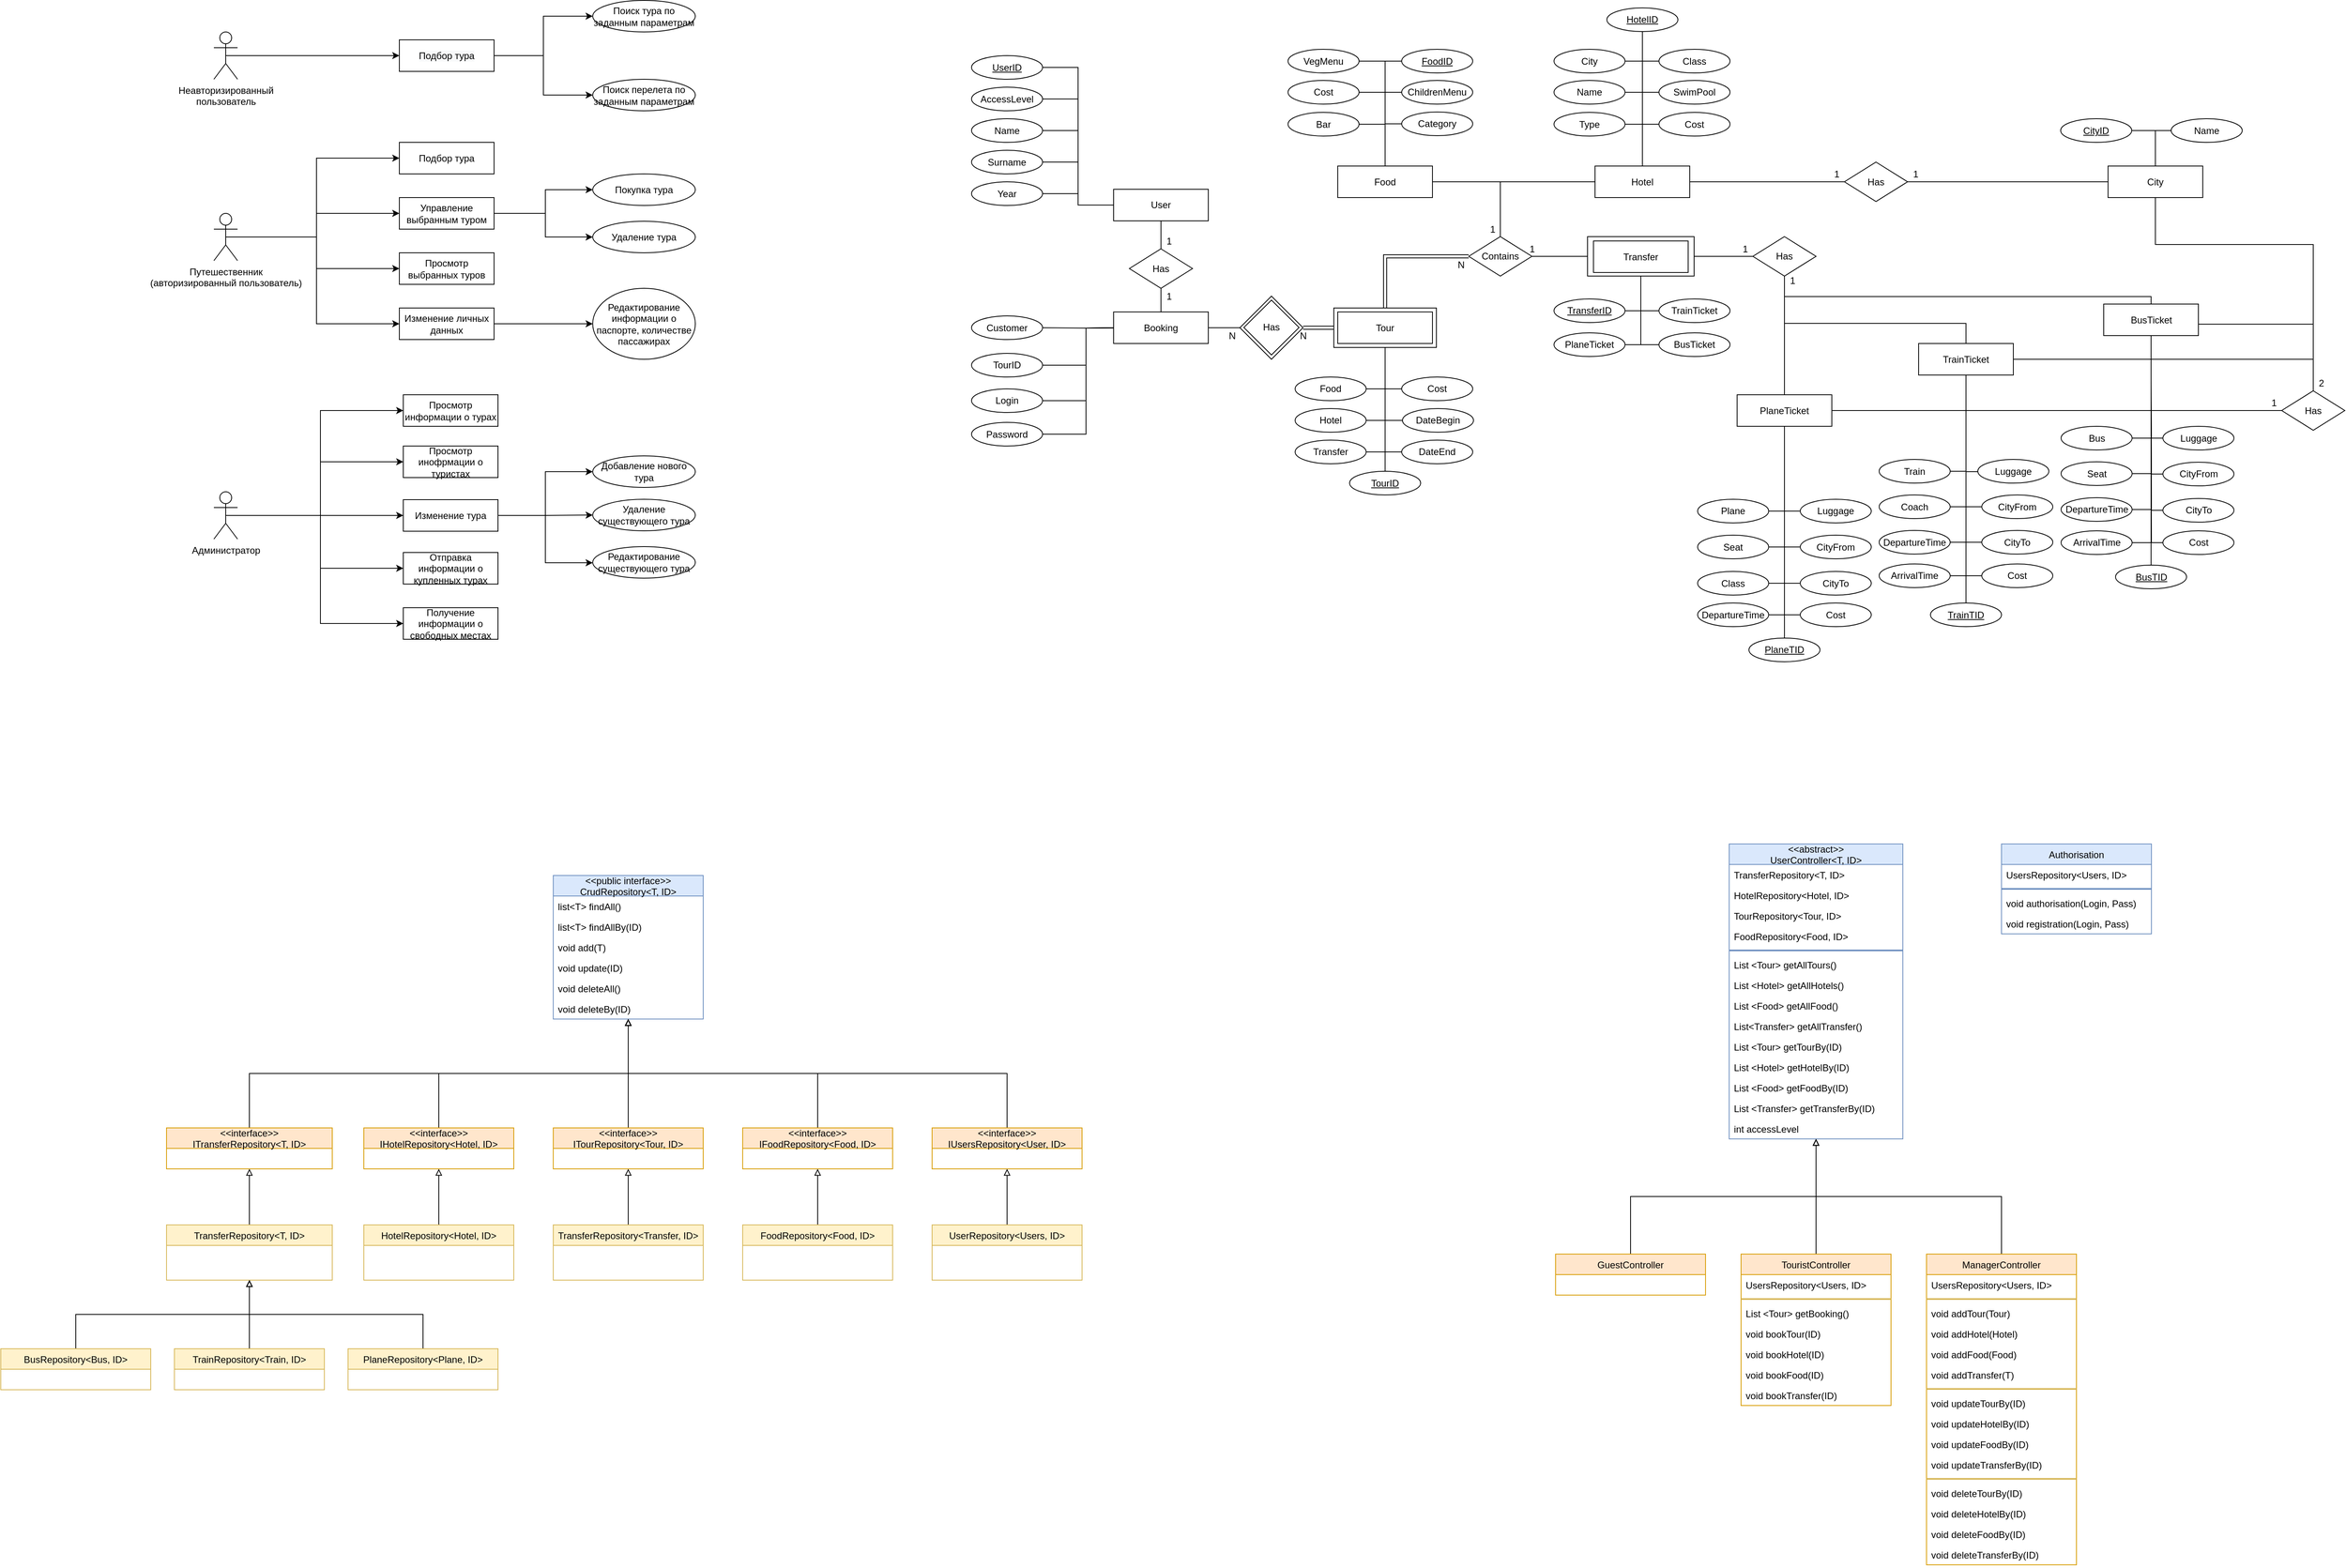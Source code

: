 <mxfile version="13.9.9" type="device"><diagram id="QSrjg1rh-Tg580izhC8C" name="Страница 1"><mxGraphModel dx="2903" dy="1214" grid="1" gridSize="10" guides="1" tooltips="1" connect="1" arrows="1" fold="1" page="1" pageScale="1" pageWidth="827" pageHeight="1169" math="0" shadow="0"><root><mxCell id="0"/><mxCell id="1" parent="0"/><mxCell id="UDbnVTrCs9uGYIIIZ4tW-185" value="" style="rounded=0;whiteSpace=wrap;html=1;shadow=0;strokeColor=#000000;" parent="1" vertex="1"><mxGeometry x="1830.5" y="380" width="135" height="50" as="geometry"/></mxCell><mxCell id="UDbnVTrCs9uGYIIIZ4tW-179" style="edgeStyle=orthogonalEdgeStyle;shape=link;rounded=0;orthogonalLoop=1;jettySize=auto;html=1;entryX=0;entryY=0.5;entryDx=0;entryDy=0;endArrow=none;endFill=0;exitX=0.5;exitY=0;exitDx=0;exitDy=0;" parent="1" source="UDbnVTrCs9uGYIIIZ4tW-176" target="UDbnVTrCs9uGYIIIZ4tW-34" edge="1"><mxGeometry relative="1" as="geometry"/></mxCell><mxCell id="UDbnVTrCs9uGYIIIZ4tW-176" value="" style="rounded=0;whiteSpace=wrap;html=1;shadow=0;strokeColor=#000000;" parent="1" vertex="1"><mxGeometry x="1509" y="470.5" width="130" height="50" as="geometry"/></mxCell><mxCell id="cOgq67iRFev4MuFgTsW--4" style="edgeStyle=orthogonalEdgeStyle;rounded=0;orthogonalLoop=1;jettySize=auto;html=1;exitX=0.5;exitY=0.5;exitDx=0;exitDy=0;exitPerimeter=0;entryX=0;entryY=0.5;entryDx=0;entryDy=0;" parent="1" source="ZZzQgTtDfeKCl_sNgDaW-1" target="cOgq67iRFev4MuFgTsW--1" edge="1"><mxGeometry relative="1" as="geometry"/></mxCell><mxCell id="ZZzQgTtDfeKCl_sNgDaW-1" value="Неавторизированный&lt;br&gt;пользователь" style="shape=umlActor;verticalLabelPosition=bottom;verticalAlign=top;html=1;outlineConnect=0;" parent="1" vertex="1"><mxGeometry x="90" y="120.5" width="30" height="60" as="geometry"/></mxCell><mxCell id="cOgq67iRFev4MuFgTsW--7" style="edgeStyle=orthogonalEdgeStyle;rounded=0;orthogonalLoop=1;jettySize=auto;html=1;exitX=0.5;exitY=0.5;exitDx=0;exitDy=0;exitPerimeter=0;" parent="1" source="ZZzQgTtDfeKCl_sNgDaW-4" target="cOgq67iRFev4MuFgTsW--5" edge="1"><mxGeometry relative="1" as="geometry"><Array as="points"><mxPoint x="220" y="380.5"/><mxPoint x="220" y="350.5"/></Array></mxGeometry></mxCell><mxCell id="cOgq67iRFev4MuFgTsW--9" style="edgeStyle=orthogonalEdgeStyle;rounded=0;orthogonalLoop=1;jettySize=auto;html=1;exitX=0.5;exitY=0.5;exitDx=0;exitDy=0;exitPerimeter=0;" parent="1" source="ZZzQgTtDfeKCl_sNgDaW-4" target="cOgq67iRFev4MuFgTsW--8" edge="1"><mxGeometry relative="1" as="geometry"><Array as="points"><mxPoint x="220" y="380.5"/><mxPoint x="220" y="420.5"/></Array></mxGeometry></mxCell><mxCell id="uAaIrxXPEW57ca6-t8vK-15" style="edgeStyle=orthogonalEdgeStyle;rounded=0;orthogonalLoop=1;jettySize=auto;html=1;exitX=0.5;exitY=0.5;exitDx=0;exitDy=0;exitPerimeter=0;entryX=0;entryY=0.5;entryDx=0;entryDy=0;" parent="1" source="ZZzQgTtDfeKCl_sNgDaW-4" target="uAaIrxXPEW57ca6-t8vK-14" edge="1"><mxGeometry relative="1" as="geometry"><Array as="points"><mxPoint x="220" y="380.5"/><mxPoint x="220" y="280.5"/></Array></mxGeometry></mxCell><mxCell id="uAaIrxXPEW57ca6-t8vK-17" style="edgeStyle=orthogonalEdgeStyle;rounded=0;orthogonalLoop=1;jettySize=auto;html=1;exitX=0.5;exitY=0.5;exitDx=0;exitDy=0;exitPerimeter=0;entryX=0;entryY=0.5;entryDx=0;entryDy=0;" parent="1" source="ZZzQgTtDfeKCl_sNgDaW-4" target="uAaIrxXPEW57ca6-t8vK-16" edge="1"><mxGeometry relative="1" as="geometry"><Array as="points"><mxPoint x="220" y="380.5"/><mxPoint x="220" y="490.5"/></Array></mxGeometry></mxCell><mxCell id="ZZzQgTtDfeKCl_sNgDaW-4" value="Путешественник&lt;br&gt;(авторизированный пользователь)" style="shape=umlActor;verticalLabelPosition=bottom;verticalAlign=top;html=1;outlineConnect=0;" parent="1" vertex="1"><mxGeometry x="90" y="350.5" width="30" height="60" as="geometry"/></mxCell><mxCell id="uAaIrxXPEW57ca6-t8vK-8" style="edgeStyle=orthogonalEdgeStyle;rounded=0;orthogonalLoop=1;jettySize=auto;html=1;exitX=0.5;exitY=0.5;exitDx=0;exitDy=0;exitPerimeter=0;entryX=0;entryY=0.5;entryDx=0;entryDy=0;" parent="1" source="tjXCvEV3faEtumT4jmvi-1" target="uAaIrxXPEW57ca6-t8vK-1" edge="1"><mxGeometry relative="1" as="geometry"/></mxCell><mxCell id="uAaIrxXPEW57ca6-t8vK-9" style="edgeStyle=orthogonalEdgeStyle;rounded=0;orthogonalLoop=1;jettySize=auto;html=1;exitX=0.5;exitY=0.5;exitDx=0;exitDy=0;exitPerimeter=0;entryX=0;entryY=0.5;entryDx=0;entryDy=0;" parent="1" source="tjXCvEV3faEtumT4jmvi-1" target="uAaIrxXPEW57ca6-t8vK-6" edge="1"><mxGeometry relative="1" as="geometry"/></mxCell><mxCell id="uAaIrxXPEW57ca6-t8vK-10" style="edgeStyle=orthogonalEdgeStyle;rounded=0;orthogonalLoop=1;jettySize=auto;html=1;exitX=0.5;exitY=0.5;exitDx=0;exitDy=0;exitPerimeter=0;entryX=0;entryY=0.5;entryDx=0;entryDy=0;" parent="1" source="tjXCvEV3faEtumT4jmvi-1" target="uAaIrxXPEW57ca6-t8vK-3" edge="1"><mxGeometry relative="1" as="geometry"/></mxCell><mxCell id="uAaIrxXPEW57ca6-t8vK-22" style="edgeStyle=orthogonalEdgeStyle;rounded=0;orthogonalLoop=1;jettySize=auto;html=1;exitX=0.5;exitY=0.5;exitDx=0;exitDy=0;exitPerimeter=0;entryX=0;entryY=0.5;entryDx=0;entryDy=0;" parent="1" source="tjXCvEV3faEtumT4jmvi-1" target="uAaIrxXPEW57ca6-t8vK-20" edge="1"><mxGeometry relative="1" as="geometry"/></mxCell><mxCell id="uAaIrxXPEW57ca6-t8vK-23" style="edgeStyle=orthogonalEdgeStyle;rounded=0;orthogonalLoop=1;jettySize=auto;html=1;exitX=0.5;exitY=0.5;exitDx=0;exitDy=0;exitPerimeter=0;entryX=0;entryY=0.5;entryDx=0;entryDy=0;" parent="1" source="tjXCvEV3faEtumT4jmvi-1" target="uAaIrxXPEW57ca6-t8vK-21" edge="1"><mxGeometry relative="1" as="geometry"/></mxCell><mxCell id="tjXCvEV3faEtumT4jmvi-1" value="Администратор" style="shape=umlActor;verticalLabelPosition=bottom;verticalAlign=top;html=1;outlineConnect=0;" parent="1" vertex="1"><mxGeometry x="90" y="703.5" width="30" height="60" as="geometry"/></mxCell><mxCell id="tjXCvEV3faEtumT4jmvi-8" value="Поиск тура по заданным параметрам" style="ellipse;whiteSpace=wrap;html=1;" parent="1" vertex="1"><mxGeometry x="570" y="80.5" width="130" height="40" as="geometry"/></mxCell><mxCell id="tjXCvEV3faEtumT4jmvi-9" value="Поиск перелета по заданным параметрам" style="ellipse;whiteSpace=wrap;html=1;" parent="1" vertex="1"><mxGeometry x="570" y="180.5" width="130" height="40" as="geometry"/></mxCell><mxCell id="tjXCvEV3faEtumT4jmvi-11" value="Добавление нового тура" style="ellipse;whiteSpace=wrap;html=1;" parent="1" vertex="1"><mxGeometry x="570" y="658" width="130" height="40" as="geometry"/></mxCell><mxCell id="tjXCvEV3faEtumT4jmvi-12" value="Удаление тура" style="ellipse;whiteSpace=wrap;html=1;" parent="1" vertex="1"><mxGeometry x="570" y="360.5" width="130" height="40" as="geometry"/></mxCell><mxCell id="tjXCvEV3faEtumT4jmvi-13" value="Покупка тура" style="ellipse;whiteSpace=wrap;html=1;" parent="1" vertex="1"><mxGeometry x="570" y="300.5" width="130" height="40" as="geometry"/></mxCell><mxCell id="cOgq67iRFev4MuFgTsW--2" style="edgeStyle=orthogonalEdgeStyle;rounded=0;orthogonalLoop=1;jettySize=auto;html=1;exitX=1;exitY=0.5;exitDx=0;exitDy=0;entryX=0;entryY=0.5;entryDx=0;entryDy=0;" parent="1" source="cOgq67iRFev4MuFgTsW--1" target="tjXCvEV3faEtumT4jmvi-8" edge="1"><mxGeometry relative="1" as="geometry"/></mxCell><mxCell id="cOgq67iRFev4MuFgTsW--3" style="edgeStyle=orthogonalEdgeStyle;rounded=0;orthogonalLoop=1;jettySize=auto;html=1;exitX=1;exitY=0.5;exitDx=0;exitDy=0;entryX=0;entryY=0.5;entryDx=0;entryDy=0;" parent="1" source="cOgq67iRFev4MuFgTsW--1" target="tjXCvEV3faEtumT4jmvi-9" edge="1"><mxGeometry relative="1" as="geometry"/></mxCell><mxCell id="cOgq67iRFev4MuFgTsW--1" value="&#10;&#10;&lt;span style=&quot;color: rgb(0, 0, 0); font-family: helvetica; font-size: 12px; font-style: normal; font-weight: 400; letter-spacing: normal; text-align: center; text-indent: 0px; text-transform: none; word-spacing: 0px; background-color: rgb(248, 249, 250); display: inline; float: none;&quot;&gt;Подбор тура&lt;/span&gt;&#10;&#10;" style="rounded=0;whiteSpace=wrap;html=1;" parent="1" vertex="1"><mxGeometry x="325" y="130.5" width="120" height="40" as="geometry"/></mxCell><mxCell id="cOgq67iRFev4MuFgTsW--11" style="edgeStyle=orthogonalEdgeStyle;rounded=0;orthogonalLoop=1;jettySize=auto;html=1;exitX=1;exitY=0.5;exitDx=0;exitDy=0;entryX=0;entryY=0.5;entryDx=0;entryDy=0;" parent="1" source="cOgq67iRFev4MuFgTsW--5" target="tjXCvEV3faEtumT4jmvi-13" edge="1"><mxGeometry relative="1" as="geometry"><Array as="points"><mxPoint x="510" y="351"/><mxPoint x="510" y="321"/></Array></mxGeometry></mxCell><mxCell id="cOgq67iRFev4MuFgTsW--13" style="edgeStyle=orthogonalEdgeStyle;rounded=0;orthogonalLoop=1;jettySize=auto;html=1;exitX=1;exitY=0.5;exitDx=0;exitDy=0;entryX=0;entryY=0.5;entryDx=0;entryDy=0;" parent="1" source="cOgq67iRFev4MuFgTsW--5" target="tjXCvEV3faEtumT4jmvi-12" edge="1"><mxGeometry relative="1" as="geometry"><Array as="points"><mxPoint x="510" y="351"/><mxPoint x="510" y="381"/></Array></mxGeometry></mxCell><mxCell id="cOgq67iRFev4MuFgTsW--5" value="Управление выбранным туром" style="rounded=0;whiteSpace=wrap;html=1;" parent="1" vertex="1"><mxGeometry x="325" y="330.5" width="120" height="40" as="geometry"/></mxCell><mxCell id="cOgq67iRFev4MuFgTsW--8" value="Просмотр выбранных туров" style="rounded=0;whiteSpace=wrap;html=1;" parent="1" vertex="1"><mxGeometry x="325" y="400.5" width="120" height="40" as="geometry"/></mxCell><mxCell id="uAaIrxXPEW57ca6-t8vK-1" value="Просмотр информации о турах" style="rounded=0;whiteSpace=wrap;html=1;" parent="1" vertex="1"><mxGeometry x="330" y="580.5" width="120" height="40" as="geometry"/></mxCell><mxCell id="uAaIrxXPEW57ca6-t8vK-11" style="edgeStyle=orthogonalEdgeStyle;rounded=0;orthogonalLoop=1;jettySize=auto;html=1;exitX=1;exitY=0.5;exitDx=0;exitDy=0;entryX=0;entryY=0.5;entryDx=0;entryDy=0;" parent="1" source="uAaIrxXPEW57ca6-t8vK-3" target="tjXCvEV3faEtumT4jmvi-11" edge="1"><mxGeometry relative="1" as="geometry"/></mxCell><mxCell id="uAaIrxXPEW57ca6-t8vK-12" style="edgeStyle=orthogonalEdgeStyle;rounded=0;orthogonalLoop=1;jettySize=auto;html=1;exitX=1;exitY=0.5;exitDx=0;exitDy=0;entryX=0;entryY=0.5;entryDx=0;entryDy=0;" parent="1" source="uAaIrxXPEW57ca6-t8vK-3" target="uAaIrxXPEW57ca6-t8vK-4" edge="1"><mxGeometry relative="1" as="geometry"/></mxCell><mxCell id="uAaIrxXPEW57ca6-t8vK-13" style="edgeStyle=orthogonalEdgeStyle;rounded=0;orthogonalLoop=1;jettySize=auto;html=1;exitX=1;exitY=0.5;exitDx=0;exitDy=0;" parent="1" source="uAaIrxXPEW57ca6-t8vK-3" target="uAaIrxXPEW57ca6-t8vK-5" edge="1"><mxGeometry relative="1" as="geometry"><Array as="points"><mxPoint x="510" y="733.5"/><mxPoint x="510" y="793.5"/></Array></mxGeometry></mxCell><mxCell id="uAaIrxXPEW57ca6-t8vK-3" value="Изменение тура" style="rounded=0;whiteSpace=wrap;html=1;" parent="1" vertex="1"><mxGeometry x="330" y="713.5" width="120" height="40" as="geometry"/></mxCell><mxCell id="uAaIrxXPEW57ca6-t8vK-4" value="Удаление существующего тура" style="ellipse;whiteSpace=wrap;html=1;" parent="1" vertex="1"><mxGeometry x="570" y="713" width="130" height="40" as="geometry"/></mxCell><mxCell id="uAaIrxXPEW57ca6-t8vK-5" value="Редактирование существующего тура" style="ellipse;whiteSpace=wrap;html=1;" parent="1" vertex="1"><mxGeometry x="570" y="773" width="130" height="40" as="geometry"/></mxCell><mxCell id="uAaIrxXPEW57ca6-t8vK-6" value="Просмотр инофрмации о туристах" style="rounded=0;whiteSpace=wrap;html=1;" parent="1" vertex="1"><mxGeometry x="330" y="645.5" width="120" height="40" as="geometry"/></mxCell><mxCell id="uAaIrxXPEW57ca6-t8vK-14" value="Подбор тура" style="rounded=0;whiteSpace=wrap;html=1;" parent="1" vertex="1"><mxGeometry x="325" y="260.5" width="120" height="40" as="geometry"/></mxCell><mxCell id="uAaIrxXPEW57ca6-t8vK-19" style="edgeStyle=orthogonalEdgeStyle;rounded=0;orthogonalLoop=1;jettySize=auto;html=1;exitX=1;exitY=0.5;exitDx=0;exitDy=0;" parent="1" source="uAaIrxXPEW57ca6-t8vK-16" target="uAaIrxXPEW57ca6-t8vK-18" edge="1"><mxGeometry relative="1" as="geometry"/></mxCell><mxCell id="uAaIrxXPEW57ca6-t8vK-16" value="Изменение личных данных" style="rounded=0;whiteSpace=wrap;html=1;" parent="1" vertex="1"><mxGeometry x="325" y="470.5" width="120" height="40" as="geometry"/></mxCell><mxCell id="uAaIrxXPEW57ca6-t8vK-18" value="Редактирование информации о паспорте, количестве пассажирах" style="ellipse;whiteSpace=wrap;html=1;" parent="1" vertex="1"><mxGeometry x="570" y="445.5" width="130" height="90" as="geometry"/></mxCell><mxCell id="uAaIrxXPEW57ca6-t8vK-20" value="Отправка информации о купленных турах" style="rounded=0;whiteSpace=wrap;html=1;" parent="1" vertex="1"><mxGeometry x="330" y="780.5" width="120" height="40" as="geometry"/></mxCell><mxCell id="uAaIrxXPEW57ca6-t8vK-21" value="Получение информации о свободных местах" style="rounded=0;whiteSpace=wrap;html=1;" parent="1" vertex="1"><mxGeometry x="330" y="850.5" width="120" height="40" as="geometry"/></mxCell><mxCell id="UDbnVTrCs9uGYIIIZ4tW-35" style="edgeStyle=orthogonalEdgeStyle;rounded=0;orthogonalLoop=1;jettySize=auto;html=1;exitX=0.5;exitY=1;exitDx=0;exitDy=0;entryX=0.5;entryY=0;entryDx=0;entryDy=0;endArrow=none;endFill=0;" parent="1" source="PO4GQm2pznhbDLEWvtXR-1" target="GUaxkuXO2j2bcshrNW9X-10" edge="1"><mxGeometry relative="1" as="geometry"/></mxCell><mxCell id="UDbnVTrCs9uGYIIIZ4tW-77" style="edgeStyle=orthogonalEdgeStyle;rounded=0;orthogonalLoop=1;jettySize=auto;html=1;exitX=0;exitY=0.5;exitDx=0;exitDy=0;entryX=1;entryY=0.5;entryDx=0;entryDy=0;endArrow=none;endFill=0;" parent="1" source="PO4GQm2pznhbDLEWvtXR-1" target="PO4GQm2pznhbDLEWvtXR-6" edge="1"><mxGeometry relative="1" as="geometry"/></mxCell><mxCell id="UDbnVTrCs9uGYIIIZ4tW-78" style="edgeStyle=orthogonalEdgeStyle;rounded=0;orthogonalLoop=1;jettySize=auto;html=1;exitX=0;exitY=0.5;exitDx=0;exitDy=0;entryX=1;entryY=0.5;entryDx=0;entryDy=0;endArrow=none;endFill=0;" parent="1" source="PO4GQm2pznhbDLEWvtXR-1" target="PO4GQm2pznhbDLEWvtXR-5" edge="1"><mxGeometry relative="1" as="geometry"/></mxCell><mxCell id="UDbnVTrCs9uGYIIIZ4tW-79" style="edgeStyle=orthogonalEdgeStyle;rounded=0;orthogonalLoop=1;jettySize=auto;html=1;exitX=0;exitY=0.5;exitDx=0;exitDy=0;entryX=1;entryY=0.5;entryDx=0;entryDy=0;endArrow=none;endFill=0;" parent="1" source="PO4GQm2pznhbDLEWvtXR-1" target="PO4GQm2pznhbDLEWvtXR-3" edge="1"><mxGeometry relative="1" as="geometry"/></mxCell><mxCell id="UDbnVTrCs9uGYIIIZ4tW-80" style="edgeStyle=orthogonalEdgeStyle;rounded=0;orthogonalLoop=1;jettySize=auto;html=1;exitX=0;exitY=0.5;exitDx=0;exitDy=0;entryX=1;entryY=0.5;entryDx=0;entryDy=0;endArrow=none;endFill=0;" parent="1" source="PO4GQm2pznhbDLEWvtXR-1" target="PO4GQm2pznhbDLEWvtXR-4" edge="1"><mxGeometry relative="1" as="geometry"/></mxCell><mxCell id="UDbnVTrCs9uGYIIIZ4tW-81" style="edgeStyle=orthogonalEdgeStyle;rounded=0;orthogonalLoop=1;jettySize=auto;html=1;exitX=0;exitY=0.5;exitDx=0;exitDy=0;entryX=1;entryY=0.5;entryDx=0;entryDy=0;endArrow=none;endFill=0;" parent="1" source="PO4GQm2pznhbDLEWvtXR-1" target="PO4GQm2pznhbDLEWvtXR-2" edge="1"><mxGeometry relative="1" as="geometry"/></mxCell><mxCell id="PO4GQm2pznhbDLEWvtXR-1" value="User" style="rounded=0;whiteSpace=wrap;html=1;" parent="1" vertex="1"><mxGeometry x="1230" y="320" width="120" height="40" as="geometry"/></mxCell><mxCell id="PO4GQm2pznhbDLEWvtXR-2" value="&lt;u&gt;UserID&lt;/u&gt;" style="ellipse;whiteSpace=wrap;html=1;" parent="1" vertex="1"><mxGeometry x="1050" y="150.5" width="90" height="30" as="geometry"/></mxCell><mxCell id="PO4GQm2pznhbDLEWvtXR-3" value="Name" style="ellipse;whiteSpace=wrap;html=1;" parent="1" vertex="1"><mxGeometry x="1050" y="230.5" width="90" height="30" as="geometry"/></mxCell><mxCell id="PO4GQm2pznhbDLEWvtXR-4" value="AccessLevel" style="ellipse;whiteSpace=wrap;html=1;" parent="1" vertex="1"><mxGeometry x="1050" y="190.5" width="90" height="30" as="geometry"/></mxCell><mxCell id="PO4GQm2pznhbDLEWvtXR-5" value="Surname" style="ellipse;whiteSpace=wrap;html=1;" parent="1" vertex="1"><mxGeometry x="1050" y="270.5" width="90" height="30" as="geometry"/></mxCell><mxCell id="PO4GQm2pznhbDLEWvtXR-6" value="Year" style="ellipse;whiteSpace=wrap;html=1;" parent="1" vertex="1"><mxGeometry x="1050" y="310.5" width="90" height="30" as="geometry"/></mxCell><mxCell id="UDbnVTrCs9uGYIIIZ4tW-158" style="edgeStyle=orthogonalEdgeStyle;rounded=0;orthogonalLoop=1;jettySize=auto;html=1;exitX=0.5;exitY=1;exitDx=0;exitDy=0;entryX=0.5;entryY=0;entryDx=0;entryDy=0;endArrow=none;endFill=0;" parent="1" source="GUaxkuXO2j2bcshrNW9X-10" target="GUaxkuXO2j2bcshrNW9X-11" edge="1"><mxGeometry relative="1" as="geometry"/></mxCell><mxCell id="GUaxkuXO2j2bcshrNW9X-10" value="Has" style="rhombus;whiteSpace=wrap;html=1;" parent="1" vertex="1"><mxGeometry x="1250" y="395.5" width="80" height="50" as="geometry"/></mxCell><mxCell id="UDbnVTrCs9uGYIIIZ4tW-38" style="edgeStyle=orthogonalEdgeStyle;rounded=0;orthogonalLoop=1;jettySize=auto;html=1;exitX=1;exitY=0.5;exitDx=0;exitDy=0;entryX=0;entryY=0.5;entryDx=0;entryDy=0;endArrow=none;endFill=0;" parent="1" source="GUaxkuXO2j2bcshrNW9X-11" edge="1"><mxGeometry relative="1" as="geometry"><mxPoint x="1390" y="495.5" as="targetPoint"/></mxGeometry></mxCell><mxCell id="UDbnVTrCs9uGYIIIZ4tW-82" style="edgeStyle=orthogonalEdgeStyle;rounded=0;orthogonalLoop=1;jettySize=auto;html=1;exitX=0;exitY=0.5;exitDx=0;exitDy=0;entryX=1;entryY=0.5;entryDx=0;entryDy=0;endArrow=none;endFill=0;" parent="1" target="GUaxkuXO2j2bcshrNW9X-12" edge="1"><mxGeometry relative="1" as="geometry"><mxPoint x="1250" y="495.5" as="sourcePoint"/></mxGeometry></mxCell><mxCell id="UDbnVTrCs9uGYIIIZ4tW-83" style="edgeStyle=orthogonalEdgeStyle;rounded=0;orthogonalLoop=1;jettySize=auto;html=1;exitX=0;exitY=0.5;exitDx=0;exitDy=0;entryX=1;entryY=0.5;entryDx=0;entryDy=0;endArrow=none;endFill=0;" parent="1" target="GUaxkuXO2j2bcshrNW9X-13" edge="1"><mxGeometry relative="1" as="geometry"><mxPoint x="1250" y="495.5" as="sourcePoint"/></mxGeometry></mxCell><mxCell id="UDbnVTrCs9uGYIIIZ4tW-84" style="edgeStyle=orthogonalEdgeStyle;rounded=0;orthogonalLoop=1;jettySize=auto;html=1;exitX=0;exitY=0.5;exitDx=0;exitDy=0;entryX=1;entryY=0.5;entryDx=0;entryDy=0;endArrow=none;endFill=0;" parent="1" target="GUaxkuXO2j2bcshrNW9X-14" edge="1"><mxGeometry relative="1" as="geometry"><mxPoint x="1250" y="495.5" as="sourcePoint"/></mxGeometry></mxCell><mxCell id="UDbnVTrCs9uGYIIIZ4tW-85" style="edgeStyle=orthogonalEdgeStyle;rounded=0;orthogonalLoop=1;jettySize=auto;html=1;exitX=0;exitY=0.5;exitDx=0;exitDy=0;entryX=1;entryY=0.5;entryDx=0;entryDy=0;endArrow=none;endFill=0;" parent="1" target="GUaxkuXO2j2bcshrNW9X-15" edge="1"><mxGeometry relative="1" as="geometry"><mxPoint x="1250" y="495.5" as="sourcePoint"/></mxGeometry></mxCell><mxCell id="GUaxkuXO2j2bcshrNW9X-11" value="Booking" style="rounded=0;whiteSpace=wrap;html=1;" parent="1" vertex="1"><mxGeometry x="1230" y="475.5" width="120" height="40" as="geometry"/></mxCell><mxCell id="GUaxkuXO2j2bcshrNW9X-12" value="Customer" style="ellipse;whiteSpace=wrap;html=1;" parent="1" vertex="1"><mxGeometry x="1050" y="480.5" width="90" height="30" as="geometry"/></mxCell><mxCell id="GUaxkuXO2j2bcshrNW9X-13" value="TourID" style="ellipse;whiteSpace=wrap;html=1;" parent="1" vertex="1"><mxGeometry x="1050" y="528" width="90" height="30" as="geometry"/></mxCell><mxCell id="GUaxkuXO2j2bcshrNW9X-14" value="Login" style="ellipse;whiteSpace=wrap;html=1;" parent="1" vertex="1"><mxGeometry x="1050" y="573" width="90" height="30" as="geometry"/></mxCell><mxCell id="GUaxkuXO2j2bcshrNW9X-15" value="Password" style="ellipse;whiteSpace=wrap;html=1;" parent="1" vertex="1"><mxGeometry x="1050" y="615.5" width="90" height="30" as="geometry"/></mxCell><mxCell id="UDbnVTrCs9uGYIIIZ4tW-87" style="edgeStyle=orthogonalEdgeStyle;rounded=0;orthogonalLoop=1;jettySize=auto;html=1;exitX=0.5;exitY=1;exitDx=0;exitDy=0;entryX=1;entryY=0.5;entryDx=0;entryDy=0;endArrow=none;endFill=0;" parent="1" source="UDbnVTrCs9uGYIIIZ4tW-176" target="GUaxkuXO2j2bcshrNW9X-25" edge="1"><mxGeometry relative="1" as="geometry"/></mxCell><mxCell id="UDbnVTrCs9uGYIIIZ4tW-88" style="edgeStyle=orthogonalEdgeStyle;rounded=0;orthogonalLoop=1;jettySize=auto;html=1;exitX=0.5;exitY=1;exitDx=0;exitDy=0;entryX=1;entryY=0.5;entryDx=0;entryDy=0;endArrow=none;endFill=0;" parent="1" source="UDbnVTrCs9uGYIIIZ4tW-176" target="GUaxkuXO2j2bcshrNW9X-24" edge="1"><mxGeometry relative="1" as="geometry"/></mxCell><mxCell id="UDbnVTrCs9uGYIIIZ4tW-89" style="edgeStyle=orthogonalEdgeStyle;rounded=0;orthogonalLoop=1;jettySize=auto;html=1;exitX=0.5;exitY=1;exitDx=0;exitDy=0;entryX=1;entryY=0.5;entryDx=0;entryDy=0;endArrow=none;endFill=0;" parent="1" source="UDbnVTrCs9uGYIIIZ4tW-176" target="GUaxkuXO2j2bcshrNW9X-26" edge="1"><mxGeometry relative="1" as="geometry"/></mxCell><mxCell id="UDbnVTrCs9uGYIIIZ4tW-90" style="edgeStyle=orthogonalEdgeStyle;rounded=0;orthogonalLoop=1;jettySize=auto;html=1;exitX=0.5;exitY=1;exitDx=0;exitDy=0;entryX=0;entryY=0.5;entryDx=0;entryDy=0;endArrow=none;endFill=0;" parent="1" source="UDbnVTrCs9uGYIIIZ4tW-176" target="GUaxkuXO2j2bcshrNW9X-28" edge="1"><mxGeometry relative="1" as="geometry"/></mxCell><mxCell id="UDbnVTrCs9uGYIIIZ4tW-91" style="edgeStyle=orthogonalEdgeStyle;rounded=0;orthogonalLoop=1;jettySize=auto;html=1;exitX=0.5;exitY=1;exitDx=0;exitDy=0;entryX=0;entryY=0.5;entryDx=0;entryDy=0;endArrow=none;endFill=0;" parent="1" source="UDbnVTrCs9uGYIIIZ4tW-176" target="GUaxkuXO2j2bcshrNW9X-27" edge="1"><mxGeometry relative="1" as="geometry"/></mxCell><mxCell id="UDbnVTrCs9uGYIIIZ4tW-92" style="edgeStyle=orthogonalEdgeStyle;rounded=0;orthogonalLoop=1;jettySize=auto;html=1;exitX=0.5;exitY=1;exitDx=0;exitDy=0;entryX=0;entryY=0.5;entryDx=0;entryDy=0;endArrow=none;endFill=0;" parent="1" source="UDbnVTrCs9uGYIIIZ4tW-176" target="GUaxkuXO2j2bcshrNW9X-29" edge="1"><mxGeometry relative="1" as="geometry"/></mxCell><mxCell id="UDbnVTrCs9uGYIIIZ4tW-159" style="edgeStyle=orthogonalEdgeStyle;rounded=0;orthogonalLoop=1;jettySize=auto;html=1;exitX=0.5;exitY=1;exitDx=0;exitDy=0;entryX=0.5;entryY=0;entryDx=0;entryDy=0;endArrow=none;endFill=0;" parent="1" source="UDbnVTrCs9uGYIIIZ4tW-176" target="GUaxkuXO2j2bcshrNW9X-23" edge="1"><mxGeometry relative="1" as="geometry"/></mxCell><mxCell id="GUaxkuXO2j2bcshrNW9X-22" value="Tour" style="rounded=0;whiteSpace=wrap;html=1;" parent="1" vertex="1"><mxGeometry x="1514" y="475.5" width="120" height="40" as="geometry"/></mxCell><mxCell id="GUaxkuXO2j2bcshrNW9X-23" value="&lt;u&gt;TourID&lt;/u&gt;" style="ellipse;whiteSpace=wrap;html=1;" parent="1" vertex="1"><mxGeometry x="1529" y="677.5" width="90" height="30" as="geometry"/></mxCell><mxCell id="GUaxkuXO2j2bcshrNW9X-24" value="Hotel" style="ellipse;whiteSpace=wrap;html=1;" parent="1" vertex="1"><mxGeometry x="1460" y="598" width="90" height="30" as="geometry"/></mxCell><mxCell id="GUaxkuXO2j2bcshrNW9X-25" value="Food" style="ellipse;whiteSpace=wrap;html=1;" parent="1" vertex="1"><mxGeometry x="1460" y="558" width="90" height="30" as="geometry"/></mxCell><mxCell id="GUaxkuXO2j2bcshrNW9X-26" value="Transfer" style="ellipse;whiteSpace=wrap;html=1;" parent="1" vertex="1"><mxGeometry x="1460" y="638" width="90" height="30" as="geometry"/></mxCell><mxCell id="GUaxkuXO2j2bcshrNW9X-27" value="DateBegin" style="ellipse;whiteSpace=wrap;html=1;" parent="1" vertex="1"><mxGeometry x="1596" y="598" width="90" height="30" as="geometry"/></mxCell><mxCell id="GUaxkuXO2j2bcshrNW9X-28" value="DateEnd" style="ellipse;whiteSpace=wrap;html=1;" parent="1" vertex="1"><mxGeometry x="1595" y="638" width="90" height="30" as="geometry"/></mxCell><mxCell id="GUaxkuXO2j2bcshrNW9X-29" value="Cost" style="ellipse;whiteSpace=wrap;html=1;" parent="1" vertex="1"><mxGeometry x="1595" y="558" width="90" height="30" as="geometry"/></mxCell><mxCell id="UDbnVTrCs9uGYIIIZ4tW-93" style="edgeStyle=orthogonalEdgeStyle;rounded=0;orthogonalLoop=1;jettySize=auto;html=1;exitX=0.5;exitY=0;exitDx=0;exitDy=0;entryX=0;entryY=0.5;entryDx=0;entryDy=0;endArrow=none;endFill=0;" parent="1" source="GUaxkuXO2j2bcshrNW9X-45" target="GUaxkuXO2j2bcshrNW9X-46" edge="1"><mxGeometry relative="1" as="geometry"/></mxCell><mxCell id="UDbnVTrCs9uGYIIIZ4tW-94" style="edgeStyle=orthogonalEdgeStyle;rounded=0;orthogonalLoop=1;jettySize=auto;html=1;exitX=0.5;exitY=0;exitDx=0;exitDy=0;entryX=1;entryY=0.5;entryDx=0;entryDy=0;endArrow=none;endFill=0;" parent="1" source="GUaxkuXO2j2bcshrNW9X-45" target="GUaxkuXO2j2bcshrNW9X-47" edge="1"><mxGeometry relative="1" as="geometry"/></mxCell><mxCell id="UDbnVTrCs9uGYIIIZ4tW-95" style="edgeStyle=orthogonalEdgeStyle;rounded=0;orthogonalLoop=1;jettySize=auto;html=1;exitX=0.5;exitY=0;exitDx=0;exitDy=0;entryX=0;entryY=0.5;entryDx=0;entryDy=0;endArrow=none;endFill=0;" parent="1" source="GUaxkuXO2j2bcshrNW9X-45" target="GUaxkuXO2j2bcshrNW9X-49" edge="1"><mxGeometry relative="1" as="geometry"/></mxCell><mxCell id="UDbnVTrCs9uGYIIIZ4tW-96" style="edgeStyle=orthogonalEdgeStyle;rounded=0;orthogonalLoop=1;jettySize=auto;html=1;exitX=0.5;exitY=0;exitDx=0;exitDy=0;entryX=1;entryY=0.5;entryDx=0;entryDy=0;endArrow=none;endFill=0;" parent="1" source="GUaxkuXO2j2bcshrNW9X-45" target="GUaxkuXO2j2bcshrNW9X-50" edge="1"><mxGeometry relative="1" as="geometry"/></mxCell><mxCell id="UDbnVTrCs9uGYIIIZ4tW-97" style="edgeStyle=orthogonalEdgeStyle;rounded=0;orthogonalLoop=1;jettySize=auto;html=1;exitX=0.5;exitY=0;exitDx=0;exitDy=0;entryX=0;entryY=0.5;entryDx=0;entryDy=0;endArrow=none;endFill=0;" parent="1" source="GUaxkuXO2j2bcshrNW9X-45" target="GUaxkuXO2j2bcshrNW9X-48" edge="1"><mxGeometry relative="1" as="geometry"/></mxCell><mxCell id="UDbnVTrCs9uGYIIIZ4tW-98" style="edgeStyle=orthogonalEdgeStyle;rounded=0;orthogonalLoop=1;jettySize=auto;html=1;exitX=0.5;exitY=0;exitDx=0;exitDy=0;entryX=1;entryY=0.5;entryDx=0;entryDy=0;endArrow=none;endFill=0;" parent="1" source="GUaxkuXO2j2bcshrNW9X-45" target="GUaxkuXO2j2bcshrNW9X-52" edge="1"><mxGeometry relative="1" as="geometry"/></mxCell><mxCell id="GUaxkuXO2j2bcshrNW9X-45" value="Food" style="rounded=0;whiteSpace=wrap;html=1;" parent="1" vertex="1"><mxGeometry x="1514" y="290.5" width="120" height="40" as="geometry"/></mxCell><mxCell id="GUaxkuXO2j2bcshrNW9X-46" value="&lt;u&gt;FoodID&lt;/u&gt;" style="ellipse;whiteSpace=wrap;html=1;" parent="1" vertex="1"><mxGeometry x="1595" y="142.5" width="90" height="30" as="geometry"/></mxCell><mxCell id="GUaxkuXO2j2bcshrNW9X-47" value="VegMenu" style="ellipse;whiteSpace=wrap;html=1;" parent="1" vertex="1"><mxGeometry x="1451" y="142.5" width="90" height="30" as="geometry"/></mxCell><mxCell id="GUaxkuXO2j2bcshrNW9X-48" value="Category" style="ellipse;whiteSpace=wrap;html=1;" parent="1" vertex="1"><mxGeometry x="1595" y="222" width="90" height="30" as="geometry"/></mxCell><mxCell id="GUaxkuXO2j2bcshrNW9X-49" value="ChildrenMenu" style="ellipse;whiteSpace=wrap;html=1;" parent="1" vertex="1"><mxGeometry x="1595" y="182" width="90" height="30" as="geometry"/></mxCell><mxCell id="GUaxkuXO2j2bcshrNW9X-50" value="Cost" style="ellipse;whiteSpace=wrap;html=1;" parent="1" vertex="1"><mxGeometry x="1451" y="182" width="90" height="30" as="geometry"/></mxCell><mxCell id="GUaxkuXO2j2bcshrNW9X-52" value="Bar" style="ellipse;whiteSpace=wrap;html=1;" parent="1" vertex="1"><mxGeometry x="1451" y="222.5" width="90" height="30" as="geometry"/></mxCell><mxCell id="UDbnVTrCs9uGYIIIZ4tW-62" style="edgeStyle=orthogonalEdgeStyle;rounded=0;orthogonalLoop=1;jettySize=auto;html=1;exitX=1;exitY=0.5;exitDx=0;exitDy=0;entryX=0;entryY=0.5;entryDx=0;entryDy=0;endArrow=none;endFill=0;" parent="1" source="GUaxkuXO2j2bcshrNW9X-60" target="UDbnVTrCs9uGYIIIZ4tW-61" edge="1"><mxGeometry relative="1" as="geometry"/></mxCell><mxCell id="GUaxkuXO2j2bcshrNW9X-60" value="Hotel" style="rounded=0;whiteSpace=wrap;html=1;" parent="1" vertex="1"><mxGeometry x="1840" y="290.5" width="120" height="40" as="geometry"/></mxCell><mxCell id="UDbnVTrCs9uGYIIIZ4tW-99" style="edgeStyle=orthogonalEdgeStyle;rounded=0;orthogonalLoop=1;jettySize=auto;html=1;exitX=0.5;exitY=1;exitDx=0;exitDy=0;entryX=0.5;entryY=0;entryDx=0;entryDy=0;endArrow=none;endFill=0;" parent="1" source="GUaxkuXO2j2bcshrNW9X-61" target="GUaxkuXO2j2bcshrNW9X-60" edge="1"><mxGeometry relative="1" as="geometry"/></mxCell><mxCell id="GUaxkuXO2j2bcshrNW9X-61" value="&lt;u&gt;HotelID&lt;/u&gt;" style="ellipse;whiteSpace=wrap;html=1;" parent="1" vertex="1"><mxGeometry x="1855" y="90" width="90" height="30" as="geometry"/></mxCell><mxCell id="UDbnVTrCs9uGYIIIZ4tW-104" style="edgeStyle=orthogonalEdgeStyle;rounded=0;orthogonalLoop=1;jettySize=auto;html=1;exitX=1;exitY=0.5;exitDx=0;exitDy=0;entryX=0.5;entryY=0;entryDx=0;entryDy=0;endArrow=none;endFill=0;" parent="1" source="GUaxkuXO2j2bcshrNW9X-62" target="GUaxkuXO2j2bcshrNW9X-60" edge="1"><mxGeometry relative="1" as="geometry"/></mxCell><mxCell id="GUaxkuXO2j2bcshrNW9X-62" value="Name" style="ellipse;whiteSpace=wrap;html=1;" parent="1" vertex="1"><mxGeometry x="1788" y="182" width="90" height="30" as="geometry"/></mxCell><mxCell id="UDbnVTrCs9uGYIIIZ4tW-103" style="edgeStyle=orthogonalEdgeStyle;rounded=0;orthogonalLoop=1;jettySize=auto;html=1;exitX=1;exitY=0.5;exitDx=0;exitDy=0;entryX=0.5;entryY=0;entryDx=0;entryDy=0;endArrow=none;endFill=0;" parent="1" source="GUaxkuXO2j2bcshrNW9X-63" target="GUaxkuXO2j2bcshrNW9X-60" edge="1"><mxGeometry relative="1" as="geometry"/></mxCell><mxCell id="GUaxkuXO2j2bcshrNW9X-63" value="City" style="ellipse;whiteSpace=wrap;html=1;" parent="1" vertex="1"><mxGeometry x="1788" y="142.5" width="90" height="30" as="geometry"/></mxCell><mxCell id="UDbnVTrCs9uGYIIIZ4tW-105" style="edgeStyle=orthogonalEdgeStyle;rounded=0;orthogonalLoop=1;jettySize=auto;html=1;exitX=1;exitY=0.5;exitDx=0;exitDy=0;endArrow=none;endFill=0;" parent="1" source="GUaxkuXO2j2bcshrNW9X-64" target="GUaxkuXO2j2bcshrNW9X-60" edge="1"><mxGeometry relative="1" as="geometry"/></mxCell><mxCell id="GUaxkuXO2j2bcshrNW9X-64" value="Type" style="ellipse;whiteSpace=wrap;html=1;" parent="1" vertex="1"><mxGeometry x="1788" y="222.5" width="90" height="30" as="geometry"/></mxCell><mxCell id="UDbnVTrCs9uGYIIIZ4tW-101" style="edgeStyle=orthogonalEdgeStyle;rounded=0;orthogonalLoop=1;jettySize=auto;html=1;exitX=0;exitY=0.5;exitDx=0;exitDy=0;entryX=0.5;entryY=0;entryDx=0;entryDy=0;endArrow=none;endFill=0;" parent="1" source="GUaxkuXO2j2bcshrNW9X-65" target="GUaxkuXO2j2bcshrNW9X-60" edge="1"><mxGeometry relative="1" as="geometry"/></mxCell><mxCell id="GUaxkuXO2j2bcshrNW9X-65" value="SwimPool" style="ellipse;whiteSpace=wrap;html=1;" parent="1" vertex="1"><mxGeometry x="1921" y="182" width="90" height="30" as="geometry"/></mxCell><mxCell id="UDbnVTrCs9uGYIIIZ4tW-102" style="edgeStyle=orthogonalEdgeStyle;rounded=0;orthogonalLoop=1;jettySize=auto;html=1;exitX=0;exitY=0.5;exitDx=0;exitDy=0;endArrow=none;endFill=0;" parent="1" source="GUaxkuXO2j2bcshrNW9X-66" target="GUaxkuXO2j2bcshrNW9X-60" edge="1"><mxGeometry relative="1" as="geometry"/></mxCell><mxCell id="GUaxkuXO2j2bcshrNW9X-66" value="Cost" style="ellipse;whiteSpace=wrap;html=1;" parent="1" vertex="1"><mxGeometry x="1921" y="222.5" width="90" height="30" as="geometry"/></mxCell><mxCell id="UDbnVTrCs9uGYIIIZ4tW-100" style="edgeStyle=orthogonalEdgeStyle;rounded=0;orthogonalLoop=1;jettySize=auto;html=1;exitX=0;exitY=0.5;exitDx=0;exitDy=0;entryX=0.5;entryY=0;entryDx=0;entryDy=0;endArrow=none;endFill=0;" parent="1" source="GUaxkuXO2j2bcshrNW9X-67" target="GUaxkuXO2j2bcshrNW9X-60" edge="1"><mxGeometry relative="1" as="geometry"/></mxCell><mxCell id="GUaxkuXO2j2bcshrNW9X-67" value="Class" style="ellipse;whiteSpace=wrap;html=1;" parent="1" vertex="1"><mxGeometry x="1921" y="142.5" width="90" height="30" as="geometry"/></mxCell><mxCell id="UDbnVTrCs9uGYIIIZ4tW-153" style="edgeStyle=orthogonalEdgeStyle;rounded=0;orthogonalLoop=1;jettySize=auto;html=1;exitX=0.5;exitY=0;exitDx=0;exitDy=0;entryX=0;entryY=0.5;entryDx=0;entryDy=0;endArrow=none;endFill=0;" parent="1" source="GUaxkuXO2j2bcshrNW9X-75" target="GUaxkuXO2j2bcshrNW9X-78" edge="1"><mxGeometry relative="1" as="geometry"/></mxCell><mxCell id="UDbnVTrCs9uGYIIIZ4tW-154" style="edgeStyle=orthogonalEdgeStyle;rounded=0;orthogonalLoop=1;jettySize=auto;html=1;exitX=0.5;exitY=0;exitDx=0;exitDy=0;entryX=1;entryY=0.5;entryDx=0;entryDy=0;endArrow=none;endFill=0;" parent="1" source="GUaxkuXO2j2bcshrNW9X-75" target="GUaxkuXO2j2bcshrNW9X-76" edge="1"><mxGeometry relative="1" as="geometry"/></mxCell><mxCell id="GUaxkuXO2j2bcshrNW9X-75" value="City" style="rounded=0;whiteSpace=wrap;html=1;" parent="1" vertex="1"><mxGeometry x="2490" y="290.5" width="120" height="40" as="geometry"/></mxCell><mxCell id="GUaxkuXO2j2bcshrNW9X-76" value="&lt;u&gt;CityID&lt;/u&gt;" style="ellipse;whiteSpace=wrap;html=1;" parent="1" vertex="1"><mxGeometry x="2430" y="230.5" width="90" height="30" as="geometry"/></mxCell><mxCell id="GUaxkuXO2j2bcshrNW9X-78" value="Name" style="ellipse;whiteSpace=wrap;html=1;" parent="1" vertex="1"><mxGeometry x="2570" y="230.5" width="90" height="30" as="geometry"/></mxCell><mxCell id="UDbnVTrCs9uGYIIIZ4tW-57" style="edgeStyle=orthogonalEdgeStyle;rounded=0;orthogonalLoop=1;jettySize=auto;html=1;entryX=0;entryY=0.5;entryDx=0;entryDy=0;endArrow=none;endFill=0;exitX=1;exitY=0.5;exitDx=0;exitDy=0;" parent="1" source="UDbnVTrCs9uGYIIIZ4tW-185" target="UDbnVTrCs9uGYIIIZ4tW-55" edge="1"><mxGeometry relative="1" as="geometry"/></mxCell><mxCell id="UDbnVTrCs9uGYIIIZ4tW-106" style="edgeStyle=orthogonalEdgeStyle;rounded=0;orthogonalLoop=1;jettySize=auto;html=1;exitX=0.5;exitY=1;exitDx=0;exitDy=0;entryX=1;entryY=0.5;entryDx=0;entryDy=0;endArrow=none;endFill=0;" parent="1" source="UDbnVTrCs9uGYIIIZ4tW-185" target="GUaxkuXO2j2bcshrNW9X-93" edge="1"><mxGeometry relative="1" as="geometry"/></mxCell><mxCell id="UDbnVTrCs9uGYIIIZ4tW-107" style="edgeStyle=orthogonalEdgeStyle;rounded=0;orthogonalLoop=1;jettySize=auto;html=1;exitX=0.5;exitY=1;exitDx=0;exitDy=0;entryX=0;entryY=0.5;entryDx=0;entryDy=0;endArrow=none;endFill=0;" parent="1" source="UDbnVTrCs9uGYIIIZ4tW-185" target="GUaxkuXO2j2bcshrNW9X-94" edge="1"><mxGeometry relative="1" as="geometry"/></mxCell><mxCell id="UDbnVTrCs9uGYIIIZ4tW-108" style="edgeStyle=orthogonalEdgeStyle;rounded=0;orthogonalLoop=1;jettySize=auto;html=1;exitX=0.5;exitY=1;exitDx=0;exitDy=0;entryX=1;entryY=0.5;entryDx=0;entryDy=0;endArrow=none;endFill=0;" parent="1" source="UDbnVTrCs9uGYIIIZ4tW-185" target="GUaxkuXO2j2bcshrNW9X-91" edge="1"><mxGeometry relative="1" as="geometry"/></mxCell><mxCell id="UDbnVTrCs9uGYIIIZ4tW-109" style="edgeStyle=orthogonalEdgeStyle;rounded=0;orthogonalLoop=1;jettySize=auto;html=1;exitX=0.5;exitY=1;exitDx=0;exitDy=0;entryX=0;entryY=0.5;entryDx=0;entryDy=0;endArrow=none;endFill=0;" parent="1" source="UDbnVTrCs9uGYIIIZ4tW-185" target="GUaxkuXO2j2bcshrNW9X-92" edge="1"><mxGeometry relative="1" as="geometry"/></mxCell><mxCell id="GUaxkuXO2j2bcshrNW9X-90" value="Transfer" style="rounded=0;whiteSpace=wrap;html=1;" parent="1" vertex="1"><mxGeometry x="1838" y="385.5" width="120" height="40" as="geometry"/></mxCell><mxCell id="GUaxkuXO2j2bcshrNW9X-91" value="&lt;u&gt;TransferID&lt;/u&gt;" style="ellipse;whiteSpace=wrap;html=1;" parent="1" vertex="1"><mxGeometry x="1788" y="459" width="90" height="30" as="geometry"/></mxCell><mxCell id="GUaxkuXO2j2bcshrNW9X-92" value="TrainTicket" style="ellipse;whiteSpace=wrap;html=1;" parent="1" vertex="1"><mxGeometry x="1921" y="459" width="90" height="30" as="geometry"/></mxCell><mxCell id="GUaxkuXO2j2bcshrNW9X-93" value="PlaneTicket" style="ellipse;whiteSpace=wrap;html=1;" parent="1" vertex="1"><mxGeometry x="1788" y="502" width="90" height="30" as="geometry"/></mxCell><mxCell id="GUaxkuXO2j2bcshrNW9X-94" value="BusTicket" style="ellipse;whiteSpace=wrap;html=1;" parent="1" vertex="1"><mxGeometry x="1921" y="502" width="90" height="30" as="geometry"/></mxCell><mxCell id="UDbnVTrCs9uGYIIIZ4tW-58" style="edgeStyle=orthogonalEdgeStyle;rounded=0;orthogonalLoop=1;jettySize=auto;html=1;exitX=0.5;exitY=0;exitDx=0;exitDy=0;entryX=0.5;entryY=1;entryDx=0;entryDy=0;endArrow=none;endFill=0;" parent="1" source="GUaxkuXO2j2bcshrNW9X-102" target="UDbnVTrCs9uGYIIIZ4tW-55" edge="1"><mxGeometry relative="1" as="geometry"><Array as="points"><mxPoint x="2545" y="456"/><mxPoint x="2080" y="456"/></Array></mxGeometry></mxCell><mxCell id="UDbnVTrCs9uGYIIIZ4tW-143" style="edgeStyle=orthogonalEdgeStyle;rounded=0;orthogonalLoop=1;jettySize=auto;html=1;exitX=0.5;exitY=1;exitDx=0;exitDy=0;entryX=0.5;entryY=0;entryDx=0;entryDy=0;endArrow=none;endFill=0;" parent="1" source="GUaxkuXO2j2bcshrNW9X-102" target="GUaxkuXO2j2bcshrNW9X-103" edge="1"><mxGeometry relative="1" as="geometry"/></mxCell><mxCell id="UDbnVTrCs9uGYIIIZ4tW-145" style="edgeStyle=orthogonalEdgeStyle;rounded=0;orthogonalLoop=1;jettySize=auto;html=1;exitX=0.5;exitY=1;exitDx=0;exitDy=0;entryX=1;entryY=0.5;entryDx=0;entryDy=0;endArrow=none;endFill=0;" parent="1" source="GUaxkuXO2j2bcshrNW9X-102" target="GUaxkuXO2j2bcshrNW9X-111" edge="1"><mxGeometry relative="1" as="geometry"/></mxCell><mxCell id="UDbnVTrCs9uGYIIIZ4tW-146" style="edgeStyle=orthogonalEdgeStyle;rounded=0;orthogonalLoop=1;jettySize=auto;html=1;exitX=0.5;exitY=1;exitDx=0;exitDy=0;entryX=1;entryY=0.5;entryDx=0;entryDy=0;endArrow=none;endFill=0;" parent="1" source="GUaxkuXO2j2bcshrNW9X-102" target="GUaxkuXO2j2bcshrNW9X-109" edge="1"><mxGeometry relative="1" as="geometry"/></mxCell><mxCell id="UDbnVTrCs9uGYIIIZ4tW-147" style="edgeStyle=orthogonalEdgeStyle;rounded=0;orthogonalLoop=1;jettySize=auto;html=1;exitX=0.5;exitY=1;exitDx=0;exitDy=0;entryX=1;entryY=0.5;entryDx=0;entryDy=0;endArrow=none;endFill=0;" parent="1" source="GUaxkuXO2j2bcshrNW9X-102" target="GUaxkuXO2j2bcshrNW9X-104" edge="1"><mxGeometry relative="1" as="geometry"/></mxCell><mxCell id="UDbnVTrCs9uGYIIIZ4tW-148" style="edgeStyle=orthogonalEdgeStyle;rounded=0;orthogonalLoop=1;jettySize=auto;html=1;exitX=0.5;exitY=1;exitDx=0;exitDy=0;entryX=1;entryY=0.5;entryDx=0;entryDy=0;endArrow=none;endFill=0;" parent="1" source="GUaxkuXO2j2bcshrNW9X-102" target="GUaxkuXO2j2bcshrNW9X-105" edge="1"><mxGeometry relative="1" as="geometry"/></mxCell><mxCell id="UDbnVTrCs9uGYIIIZ4tW-149" style="edgeStyle=orthogonalEdgeStyle;rounded=0;orthogonalLoop=1;jettySize=auto;html=1;exitX=0.5;exitY=1;exitDx=0;exitDy=0;entryX=0;entryY=0.5;entryDx=0;entryDy=0;endArrow=none;endFill=0;" parent="1" source="GUaxkuXO2j2bcshrNW9X-102" target="GUaxkuXO2j2bcshrNW9X-114" edge="1"><mxGeometry relative="1" as="geometry"><Array as="points"><mxPoint x="2545" y="628"/><mxPoint x="2545" y="786"/></Array></mxGeometry></mxCell><mxCell id="UDbnVTrCs9uGYIIIZ4tW-150" style="edgeStyle=orthogonalEdgeStyle;rounded=0;orthogonalLoop=1;jettySize=auto;html=1;exitX=0.5;exitY=1;exitDx=0;exitDy=0;entryX=0;entryY=0.5;entryDx=0;entryDy=0;endArrow=none;endFill=0;" parent="1" source="GUaxkuXO2j2bcshrNW9X-102" target="GUaxkuXO2j2bcshrNW9X-107" edge="1"><mxGeometry relative="1" as="geometry"><Array as="points"><mxPoint x="2545" y="608"/><mxPoint x="2545" y="745"/></Array></mxGeometry></mxCell><mxCell id="UDbnVTrCs9uGYIIIZ4tW-151" style="edgeStyle=orthogonalEdgeStyle;rounded=0;orthogonalLoop=1;jettySize=auto;html=1;exitX=0.5;exitY=1;exitDx=0;exitDy=0;entryX=0;entryY=0.5;entryDx=0;entryDy=0;endArrow=none;endFill=0;" parent="1" source="GUaxkuXO2j2bcshrNW9X-102" target="GUaxkuXO2j2bcshrNW9X-106" edge="1"><mxGeometry relative="1" as="geometry"><Array as="points"><mxPoint x="2545" y="585"/><mxPoint x="2545" y="699"/></Array></mxGeometry></mxCell><mxCell id="UDbnVTrCs9uGYIIIZ4tW-152" style="edgeStyle=orthogonalEdgeStyle;rounded=0;orthogonalLoop=1;jettySize=auto;html=1;exitX=0.5;exitY=1;exitDx=0;exitDy=0;entryX=0;entryY=0.5;entryDx=0;entryDy=0;endArrow=none;endFill=0;" parent="1" source="GUaxkuXO2j2bcshrNW9X-102" target="GUaxkuXO2j2bcshrNW9X-113" edge="1"><mxGeometry relative="1" as="geometry"><Array as="points"><mxPoint x="2545" y="562"/><mxPoint x="2545" y="653"/></Array></mxGeometry></mxCell><mxCell id="UDbnVTrCs9uGYIIIZ4tW-191" style="edgeStyle=orthogonalEdgeStyle;rounded=0;orthogonalLoop=1;jettySize=auto;html=1;exitX=1;exitY=0.5;exitDx=0;exitDy=0;entryX=0.5;entryY=1;entryDx=0;entryDy=0;endArrow=none;endFill=0;" parent="1" source="GUaxkuXO2j2bcshrNW9X-102" target="GUaxkuXO2j2bcshrNW9X-75" edge="1"><mxGeometry relative="1" as="geometry"><Array as="points"><mxPoint x="2750" y="491"/><mxPoint x="2750" y="390"/><mxPoint x="2550" y="390"/></Array></mxGeometry></mxCell><mxCell id="GUaxkuXO2j2bcshrNW9X-102" value="BusTicket" style="rounded=0;whiteSpace=wrap;html=1;" parent="1" vertex="1"><mxGeometry x="2484.5" y="465.5" width="120" height="40" as="geometry"/></mxCell><mxCell id="GUaxkuXO2j2bcshrNW9X-103" value="&lt;u&gt;BusTID&lt;/u&gt;" style="ellipse;whiteSpace=wrap;html=1;" parent="1" vertex="1"><mxGeometry x="2499.5" y="796.5" width="90" height="30" as="geometry"/></mxCell><mxCell id="GUaxkuXO2j2bcshrNW9X-104" value="Seat" style="ellipse;whiteSpace=wrap;html=1;" parent="1" vertex="1"><mxGeometry x="2430.5" y="665.5" width="90" height="30" as="geometry"/></mxCell><mxCell id="GUaxkuXO2j2bcshrNW9X-105" value="Bus" style="ellipse;whiteSpace=wrap;html=1;" parent="1" vertex="1"><mxGeometry x="2430.5" y="620.5" width="90" height="30" as="geometry"/></mxCell><mxCell id="GUaxkuXO2j2bcshrNW9X-106" value="CityFrom" style="ellipse;whiteSpace=wrap;html=1;" parent="1" vertex="1"><mxGeometry x="2559.5" y="666" width="90" height="30" as="geometry"/></mxCell><mxCell id="GUaxkuXO2j2bcshrNW9X-107" value="CityTo" style="ellipse;whiteSpace=wrap;html=1;" parent="1" vertex="1"><mxGeometry x="2559.5" y="712" width="90" height="30" as="geometry"/></mxCell><mxCell id="GUaxkuXO2j2bcshrNW9X-109" value="DepartureTime" style="ellipse;whiteSpace=wrap;html=1;" parent="1" vertex="1"><mxGeometry x="2430.5" y="711" width="90" height="30" as="geometry"/></mxCell><mxCell id="GUaxkuXO2j2bcshrNW9X-111" value="ArrivalTime" style="ellipse;whiteSpace=wrap;html=1;" parent="1" vertex="1"><mxGeometry x="2430.5" y="753" width="90" height="30" as="geometry"/></mxCell><mxCell id="GUaxkuXO2j2bcshrNW9X-113" value="Luggage" style="ellipse;whiteSpace=wrap;html=1;" parent="1" vertex="1"><mxGeometry x="2559.5" y="620.5" width="90" height="30" as="geometry"/></mxCell><mxCell id="GUaxkuXO2j2bcshrNW9X-114" value="Cost" style="ellipse;whiteSpace=wrap;html=1;" parent="1" vertex="1"><mxGeometry x="2559.5" y="753" width="90" height="30" as="geometry"/></mxCell><mxCell id="UDbnVTrCs9uGYIIIZ4tW-59" style="edgeStyle=orthogonalEdgeStyle;rounded=0;orthogonalLoop=1;jettySize=auto;html=1;exitX=0.5;exitY=0;exitDx=0;exitDy=0;entryX=0.5;entryY=1;entryDx=0;entryDy=0;endArrow=none;endFill=0;" parent="1" source="GUaxkuXO2j2bcshrNW9X-126" target="UDbnVTrCs9uGYIIIZ4tW-55" edge="1"><mxGeometry relative="1" as="geometry"><Array as="points"><mxPoint x="2310" y="490"/><mxPoint x="2080" y="490"/></Array></mxGeometry></mxCell><mxCell id="UDbnVTrCs9uGYIIIZ4tW-71" style="edgeStyle=orthogonalEdgeStyle;rounded=0;orthogonalLoop=1;jettySize=auto;html=1;exitX=1;exitY=0.5;exitDx=0;exitDy=0;entryX=0.5;entryY=0;entryDx=0;entryDy=0;endArrow=none;endFill=0;" parent="1" source="GUaxkuXO2j2bcshrNW9X-126" target="UDbnVTrCs9uGYIIIZ4tW-66" edge="1"><mxGeometry relative="1" as="geometry"/></mxCell><mxCell id="UDbnVTrCs9uGYIIIZ4tW-123" style="edgeStyle=orthogonalEdgeStyle;rounded=0;orthogonalLoop=1;jettySize=auto;html=1;exitX=0.5;exitY=1;exitDx=0;exitDy=0;entryX=0.5;entryY=0;entryDx=0;entryDy=0;endArrow=none;endFill=0;" parent="1" source="GUaxkuXO2j2bcshrNW9X-126" target="GUaxkuXO2j2bcshrNW9X-127" edge="1"><mxGeometry relative="1" as="geometry"/></mxCell><mxCell id="UDbnVTrCs9uGYIIIZ4tW-124" style="edgeStyle=orthogonalEdgeStyle;rounded=0;orthogonalLoop=1;jettySize=auto;html=1;exitX=0.5;exitY=1;exitDx=0;exitDy=0;entryX=1;entryY=0.5;entryDx=0;entryDy=0;endArrow=none;endFill=0;" parent="1" source="GUaxkuXO2j2bcshrNW9X-126" target="GUaxkuXO2j2bcshrNW9X-133" edge="1"><mxGeometry relative="1" as="geometry"/></mxCell><mxCell id="UDbnVTrCs9uGYIIIZ4tW-125" style="edgeStyle=orthogonalEdgeStyle;rounded=0;orthogonalLoop=1;jettySize=auto;html=1;exitX=0.5;exitY=1;exitDx=0;exitDy=0;entryX=1;entryY=0.5;entryDx=0;entryDy=0;endArrow=none;endFill=0;" parent="1" source="GUaxkuXO2j2bcshrNW9X-126" target="GUaxkuXO2j2bcshrNW9X-132" edge="1"><mxGeometry relative="1" as="geometry"/></mxCell><mxCell id="UDbnVTrCs9uGYIIIZ4tW-126" style="edgeStyle=orthogonalEdgeStyle;rounded=0;orthogonalLoop=1;jettySize=auto;html=1;exitX=0.5;exitY=1;exitDx=0;exitDy=0;entryX=1;entryY=0.5;entryDx=0;entryDy=0;endArrow=none;endFill=0;" parent="1" source="GUaxkuXO2j2bcshrNW9X-126" target="GUaxkuXO2j2bcshrNW9X-129" edge="1"><mxGeometry relative="1" as="geometry"/></mxCell><mxCell id="UDbnVTrCs9uGYIIIZ4tW-127" style="edgeStyle=orthogonalEdgeStyle;rounded=0;orthogonalLoop=1;jettySize=auto;html=1;exitX=0.5;exitY=1;exitDx=0;exitDy=0;entryX=1;entryY=0.5;entryDx=0;entryDy=0;endArrow=none;endFill=0;" parent="1" source="GUaxkuXO2j2bcshrNW9X-126" target="GUaxkuXO2j2bcshrNW9X-128" edge="1"><mxGeometry relative="1" as="geometry"/></mxCell><mxCell id="UDbnVTrCs9uGYIIIZ4tW-129" style="edgeStyle=orthogonalEdgeStyle;rounded=0;orthogonalLoop=1;jettySize=auto;html=1;exitX=0.5;exitY=1;exitDx=0;exitDy=0;entryX=0;entryY=0.5;entryDx=0;entryDy=0;endArrow=none;endFill=0;" parent="1" source="GUaxkuXO2j2bcshrNW9X-126" target="GUaxkuXO2j2bcshrNW9X-130" edge="1"><mxGeometry relative="1" as="geometry"/></mxCell><mxCell id="UDbnVTrCs9uGYIIIZ4tW-130" style="edgeStyle=orthogonalEdgeStyle;rounded=0;orthogonalLoop=1;jettySize=auto;html=1;exitX=0.5;exitY=1;exitDx=0;exitDy=0;entryX=0;entryY=0.5;entryDx=0;entryDy=0;endArrow=none;endFill=0;" parent="1" source="GUaxkuXO2j2bcshrNW9X-126" target="GUaxkuXO2j2bcshrNW9X-131" edge="1"><mxGeometry relative="1" as="geometry"/></mxCell><mxCell id="UDbnVTrCs9uGYIIIZ4tW-131" style="edgeStyle=orthogonalEdgeStyle;rounded=0;orthogonalLoop=1;jettySize=auto;html=1;exitX=0.5;exitY=1;exitDx=0;exitDy=0;entryX=0;entryY=0.5;entryDx=0;entryDy=0;endArrow=none;endFill=0;" parent="1" source="GUaxkuXO2j2bcshrNW9X-126" target="GUaxkuXO2j2bcshrNW9X-135" edge="1"><mxGeometry relative="1" as="geometry"/></mxCell><mxCell id="UDbnVTrCs9uGYIIIZ4tW-132" style="edgeStyle=orthogonalEdgeStyle;rounded=0;orthogonalLoop=1;jettySize=auto;html=1;exitX=0.5;exitY=1;exitDx=0;exitDy=0;entryX=0;entryY=0.5;entryDx=0;entryDy=0;endArrow=none;endFill=0;" parent="1" source="GUaxkuXO2j2bcshrNW9X-126" target="GUaxkuXO2j2bcshrNW9X-134" edge="1"><mxGeometry relative="1" as="geometry"><Array as="points"><mxPoint x="2330" y="678"/><mxPoint x="2345" y="678"/></Array></mxGeometry></mxCell><mxCell id="GUaxkuXO2j2bcshrNW9X-126" value="TrainTicket" style="rounded=0;whiteSpace=wrap;html=1;" parent="1" vertex="1"><mxGeometry x="2250" y="515.5" width="120" height="40" as="geometry"/></mxCell><mxCell id="GUaxkuXO2j2bcshrNW9X-127" value="&lt;u&gt;TrainTID&lt;/u&gt;" style="ellipse;whiteSpace=wrap;html=1;" parent="1" vertex="1"><mxGeometry x="2265" y="844.5" width="90" height="30" as="geometry"/></mxCell><mxCell id="GUaxkuXO2j2bcshrNW9X-128" value="Coach" style="ellipse;whiteSpace=wrap;html=1;" parent="1" vertex="1"><mxGeometry x="2200" y="707.5" width="90" height="30" as="geometry"/></mxCell><mxCell id="GUaxkuXO2j2bcshrNW9X-129" value="Train" style="ellipse;whiteSpace=wrap;html=1;" parent="1" vertex="1"><mxGeometry x="2200" y="662.5" width="90" height="30" as="geometry"/></mxCell><mxCell id="GUaxkuXO2j2bcshrNW9X-130" value="CityFrom" style="ellipse;whiteSpace=wrap;html=1;" parent="1" vertex="1"><mxGeometry x="2330" y="707.5" width="90" height="30" as="geometry"/></mxCell><mxCell id="GUaxkuXO2j2bcshrNW9X-131" value="CityTo" style="ellipse;whiteSpace=wrap;html=1;" parent="1" vertex="1"><mxGeometry x="2330" y="752.5" width="90" height="30" as="geometry"/></mxCell><mxCell id="GUaxkuXO2j2bcshrNW9X-132" value="DepartureTime" style="ellipse;whiteSpace=wrap;html=1;" parent="1" vertex="1"><mxGeometry x="2200" y="752.5" width="90" height="30" as="geometry"/></mxCell><mxCell id="GUaxkuXO2j2bcshrNW9X-133" value="ArrivalTime" style="ellipse;whiteSpace=wrap;html=1;" parent="1" vertex="1"><mxGeometry x="2200" y="795" width="90" height="30" as="geometry"/></mxCell><mxCell id="GUaxkuXO2j2bcshrNW9X-134" value="Luggage" style="ellipse;whiteSpace=wrap;html=1;" parent="1" vertex="1"><mxGeometry x="2325" y="662.5" width="90" height="30" as="geometry"/></mxCell><mxCell id="GUaxkuXO2j2bcshrNW9X-135" value="Cost" style="ellipse;whiteSpace=wrap;html=1;" parent="1" vertex="1"><mxGeometry x="2330" y="795" width="90" height="30" as="geometry"/></mxCell><mxCell id="UDbnVTrCs9uGYIIIZ4tW-67" style="edgeStyle=orthogonalEdgeStyle;rounded=0;orthogonalLoop=1;jettySize=auto;html=1;exitX=1;exitY=0.5;exitDx=0;exitDy=0;entryX=0;entryY=0.5;entryDx=0;entryDy=0;endArrow=none;endFill=0;" parent="1" source="UDbnVTrCs9uGYIIIZ4tW-21" target="UDbnVTrCs9uGYIIIZ4tW-66" edge="1"><mxGeometry relative="1" as="geometry"/></mxCell><mxCell id="UDbnVTrCs9uGYIIIZ4tW-133" style="edgeStyle=orthogonalEdgeStyle;rounded=0;orthogonalLoop=1;jettySize=auto;html=1;exitX=0.5;exitY=1;exitDx=0;exitDy=0;entryX=0.5;entryY=0;entryDx=0;entryDy=0;endArrow=none;endFill=0;" parent="1" source="UDbnVTrCs9uGYIIIZ4tW-21" target="UDbnVTrCs9uGYIIIZ4tW-22" edge="1"><mxGeometry relative="1" as="geometry"/></mxCell><mxCell id="UDbnVTrCs9uGYIIIZ4tW-134" style="edgeStyle=orthogonalEdgeStyle;rounded=0;orthogonalLoop=1;jettySize=auto;html=1;exitX=0.5;exitY=1;exitDx=0;exitDy=0;entryX=1;entryY=0.5;entryDx=0;entryDy=0;endArrow=none;endFill=0;" parent="1" source="UDbnVTrCs9uGYIIIZ4tW-21" target="UDbnVTrCs9uGYIIIZ4tW-24" edge="1"><mxGeometry relative="1" as="geometry"/></mxCell><mxCell id="UDbnVTrCs9uGYIIIZ4tW-135" style="edgeStyle=orthogonalEdgeStyle;rounded=0;orthogonalLoop=1;jettySize=auto;html=1;exitX=0.5;exitY=1;exitDx=0;exitDy=0;entryX=1;entryY=0.5;entryDx=0;entryDy=0;endArrow=none;endFill=0;" parent="1" source="UDbnVTrCs9uGYIIIZ4tW-21" target="UDbnVTrCs9uGYIIIZ4tW-23" edge="1"><mxGeometry relative="1" as="geometry"/></mxCell><mxCell id="UDbnVTrCs9uGYIIIZ4tW-136" style="edgeStyle=orthogonalEdgeStyle;rounded=0;orthogonalLoop=1;jettySize=auto;html=1;exitX=0.5;exitY=1;exitDx=0;exitDy=0;entryX=1;entryY=0.5;entryDx=0;entryDy=0;endArrow=none;endFill=0;" parent="1" source="UDbnVTrCs9uGYIIIZ4tW-21" target="UDbnVTrCs9uGYIIIZ4tW-31" edge="1"><mxGeometry relative="1" as="geometry"/></mxCell><mxCell id="UDbnVTrCs9uGYIIIZ4tW-137" style="edgeStyle=orthogonalEdgeStyle;rounded=0;orthogonalLoop=1;jettySize=auto;html=1;exitX=0.5;exitY=1;exitDx=0;exitDy=0;entryX=1;entryY=0.5;entryDx=0;entryDy=0;endArrow=none;endFill=0;" parent="1" source="UDbnVTrCs9uGYIIIZ4tW-21" target="UDbnVTrCs9uGYIIIZ4tW-27" edge="1"><mxGeometry relative="1" as="geometry"/></mxCell><mxCell id="UDbnVTrCs9uGYIIIZ4tW-138" style="edgeStyle=orthogonalEdgeStyle;rounded=0;orthogonalLoop=1;jettySize=auto;html=1;exitX=0.5;exitY=1;exitDx=0;exitDy=0;entryX=0;entryY=0.5;entryDx=0;entryDy=0;endArrow=none;endFill=0;" parent="1" source="UDbnVTrCs9uGYIIIZ4tW-21" target="UDbnVTrCs9uGYIIIZ4tW-30" edge="1"><mxGeometry relative="1" as="geometry"/></mxCell><mxCell id="UDbnVTrCs9uGYIIIZ4tW-139" style="edgeStyle=orthogonalEdgeStyle;rounded=0;orthogonalLoop=1;jettySize=auto;html=1;exitX=0.5;exitY=1;exitDx=0;exitDy=0;entryX=0;entryY=0.5;entryDx=0;entryDy=0;endArrow=none;endFill=0;" parent="1" source="UDbnVTrCs9uGYIIIZ4tW-21" target="UDbnVTrCs9uGYIIIZ4tW-26" edge="1"><mxGeometry relative="1" as="geometry"/></mxCell><mxCell id="UDbnVTrCs9uGYIIIZ4tW-140" style="edgeStyle=orthogonalEdgeStyle;rounded=0;orthogonalLoop=1;jettySize=auto;html=1;exitX=0.5;exitY=1;exitDx=0;exitDy=0;entryX=0;entryY=0.5;entryDx=0;entryDy=0;endArrow=none;endFill=0;" parent="1" source="UDbnVTrCs9uGYIIIZ4tW-21" target="UDbnVTrCs9uGYIIIZ4tW-29" edge="1"><mxGeometry relative="1" as="geometry"/></mxCell><mxCell id="UDbnVTrCs9uGYIIIZ4tW-141" style="edgeStyle=orthogonalEdgeStyle;rounded=0;orthogonalLoop=1;jettySize=auto;html=1;exitX=0.5;exitY=1;exitDx=0;exitDy=0;entryX=0;entryY=0.5;entryDx=0;entryDy=0;endArrow=none;endFill=0;" parent="1" source="UDbnVTrCs9uGYIIIZ4tW-21" target="UDbnVTrCs9uGYIIIZ4tW-25" edge="1"><mxGeometry relative="1" as="geometry"/></mxCell><mxCell id="UDbnVTrCs9uGYIIIZ4tW-21" value="PlaneTicket" style="rounded=0;whiteSpace=wrap;html=1;" parent="1" vertex="1"><mxGeometry x="2020" y="580.5" width="120" height="40" as="geometry"/></mxCell><mxCell id="UDbnVTrCs9uGYIIIZ4tW-22" value="&lt;u&gt;PlaneTID&lt;/u&gt;" style="ellipse;whiteSpace=wrap;html=1;" parent="1" vertex="1"><mxGeometry x="2035" y="889" width="90" height="30" as="geometry"/></mxCell><mxCell id="UDbnVTrCs9uGYIIIZ4tW-23" value="Seat" style="ellipse;whiteSpace=wrap;html=1;" parent="1" vertex="1"><mxGeometry x="1970" y="758.5" width="90" height="30" as="geometry"/></mxCell><mxCell id="UDbnVTrCs9uGYIIIZ4tW-24" value="Plane" style="ellipse;whiteSpace=wrap;html=1;" parent="1" vertex="1"><mxGeometry x="1970" y="713" width="90" height="30" as="geometry"/></mxCell><mxCell id="UDbnVTrCs9uGYIIIZ4tW-25" value="CityFrom" style="ellipse;whiteSpace=wrap;html=1;" parent="1" vertex="1"><mxGeometry x="2100" y="758.5" width="90" height="30" as="geometry"/></mxCell><mxCell id="UDbnVTrCs9uGYIIIZ4tW-26" value="CityTo" style="ellipse;whiteSpace=wrap;html=1;" parent="1" vertex="1"><mxGeometry x="2100" y="804.5" width="90" height="30" as="geometry"/></mxCell><mxCell id="UDbnVTrCs9uGYIIIZ4tW-27" value="DepartureTime" style="ellipse;whiteSpace=wrap;html=1;" parent="1" vertex="1"><mxGeometry x="1970" y="844.5" width="90" height="30" as="geometry"/></mxCell><mxCell id="UDbnVTrCs9uGYIIIZ4tW-29" value="Luggage" style="ellipse;whiteSpace=wrap;html=1;" parent="1" vertex="1"><mxGeometry x="2100" y="713" width="90" height="30" as="geometry"/></mxCell><mxCell id="UDbnVTrCs9uGYIIIZ4tW-30" value="Cost" style="ellipse;whiteSpace=wrap;html=1;" parent="1" vertex="1"><mxGeometry x="2100" y="844.5" width="90" height="30" as="geometry"/></mxCell><mxCell id="UDbnVTrCs9uGYIIIZ4tW-31" value="Class" style="ellipse;whiteSpace=wrap;html=1;" parent="1" vertex="1"><mxGeometry x="1970" y="804.5" width="90" height="30" as="geometry"/></mxCell><mxCell id="UDbnVTrCs9uGYIIIZ4tW-42" style="edgeStyle=orthogonalEdgeStyle;rounded=0;orthogonalLoop=1;jettySize=auto;html=1;exitX=0.5;exitY=0;exitDx=0;exitDy=0;entryX=1;entryY=0.5;entryDx=0;entryDy=0;endArrow=none;endFill=0;" parent="1" source="UDbnVTrCs9uGYIIIZ4tW-34" target="GUaxkuXO2j2bcshrNW9X-45" edge="1"><mxGeometry relative="1" as="geometry"/></mxCell><mxCell id="UDbnVTrCs9uGYIIIZ4tW-43" style="edgeStyle=orthogonalEdgeStyle;rounded=0;orthogonalLoop=1;jettySize=auto;html=1;exitX=0.5;exitY=0;exitDx=0;exitDy=0;entryX=0;entryY=0.5;entryDx=0;entryDy=0;endArrow=none;endFill=0;" parent="1" source="UDbnVTrCs9uGYIIIZ4tW-34" target="GUaxkuXO2j2bcshrNW9X-60" edge="1"><mxGeometry relative="1" as="geometry"/></mxCell><mxCell id="UDbnVTrCs9uGYIIIZ4tW-51" style="edgeStyle=orthogonalEdgeStyle;rounded=0;orthogonalLoop=1;jettySize=auto;html=1;exitX=1;exitY=0.5;exitDx=0;exitDy=0;entryX=0;entryY=0.5;entryDx=0;entryDy=0;endArrow=none;endFill=0;" parent="1" source="UDbnVTrCs9uGYIIIZ4tW-34" target="UDbnVTrCs9uGYIIIZ4tW-185" edge="1"><mxGeometry relative="1" as="geometry"/></mxCell><mxCell id="UDbnVTrCs9uGYIIIZ4tW-34" value="Contains" style="rhombus;whiteSpace=wrap;html=1;" parent="1" vertex="1"><mxGeometry x="1680" y="380" width="80" height="50" as="geometry"/></mxCell><mxCell id="UDbnVTrCs9uGYIIIZ4tW-65" style="edgeStyle=orthogonalEdgeStyle;rounded=0;orthogonalLoop=1;jettySize=auto;html=1;exitX=0.5;exitY=1;exitDx=0;exitDy=0;entryX=0.5;entryY=0;entryDx=0;entryDy=0;endArrow=none;endFill=0;" parent="1" source="UDbnVTrCs9uGYIIIZ4tW-55" target="UDbnVTrCs9uGYIIIZ4tW-21" edge="1"><mxGeometry relative="1" as="geometry"/></mxCell><mxCell id="UDbnVTrCs9uGYIIIZ4tW-55" value="Has" style="rhombus;whiteSpace=wrap;html=1;" parent="1" vertex="1"><mxGeometry x="2040" y="380" width="80" height="50" as="geometry"/></mxCell><mxCell id="UDbnVTrCs9uGYIIIZ4tW-63" style="edgeStyle=orthogonalEdgeStyle;rounded=0;orthogonalLoop=1;jettySize=auto;html=1;exitX=1;exitY=0.5;exitDx=0;exitDy=0;entryX=0;entryY=0.5;entryDx=0;entryDy=0;endArrow=none;endFill=0;" parent="1" source="UDbnVTrCs9uGYIIIZ4tW-61" target="GUaxkuXO2j2bcshrNW9X-75" edge="1"><mxGeometry relative="1" as="geometry"/></mxCell><mxCell id="UDbnVTrCs9uGYIIIZ4tW-61" value="Has" style="rhombus;whiteSpace=wrap;html=1;" parent="1" vertex="1"><mxGeometry x="2156" y="285.5" width="80" height="50" as="geometry"/></mxCell><mxCell id="UDbnVTrCs9uGYIIIZ4tW-70" style="edgeStyle=orthogonalEdgeStyle;rounded=0;orthogonalLoop=1;jettySize=auto;html=1;exitX=0.5;exitY=0;exitDx=0;exitDy=0;entryX=0.5;entryY=1;entryDx=0;entryDy=0;endArrow=none;endFill=0;" parent="1" source="UDbnVTrCs9uGYIIIZ4tW-66" target="GUaxkuXO2j2bcshrNW9X-75" edge="1"><mxGeometry relative="1" as="geometry"><Array as="points"><mxPoint x="2750" y="576"/><mxPoint x="2750" y="390"/><mxPoint x="2550" y="390"/></Array></mxGeometry></mxCell><mxCell id="UDbnVTrCs9uGYIIIZ4tW-66" value="Has" style="rhombus;whiteSpace=wrap;html=1;" parent="1" vertex="1"><mxGeometry x="2710" y="575.5" width="80" height="50" as="geometry"/></mxCell><mxCell id="UDbnVTrCs9uGYIIIZ4tW-160" value="1" style="text;html=1;align=center;verticalAlign=middle;resizable=0;points=[];autosize=1;strokeColor=none;" parent="1" vertex="1"><mxGeometry x="1290" y="375.5" width="20" height="20" as="geometry"/></mxCell><mxCell id="UDbnVTrCs9uGYIIIZ4tW-161" value="1" style="text;html=1;align=center;verticalAlign=middle;resizable=0;points=[];autosize=1;strokeColor=none;" parent="1" vertex="1"><mxGeometry x="1290" y="445.5" width="20" height="20" as="geometry"/></mxCell><mxCell id="UDbnVTrCs9uGYIIIZ4tW-172" value="" style="rhombus;whiteSpace=wrap;html=1;shadow=0;strokeColor=#000000;" parent="1" vertex="1"><mxGeometry x="1390" y="455.5" width="80" height="80" as="geometry"/></mxCell><mxCell id="UDbnVTrCs9uGYIIIZ4tW-173" value="Has" style="rhombus;whiteSpace=wrap;html=1;shadow=0;strokeColor=#000000;" parent="1" vertex="1"><mxGeometry x="1395" y="460.5" width="70" height="69.5" as="geometry"/></mxCell><mxCell id="UDbnVTrCs9uGYIIIZ4tW-174" value="N" style="text;html=1;align=center;verticalAlign=middle;resizable=0;points=[];autosize=1;strokeColor=none;" parent="1" vertex="1"><mxGeometry x="1370" y="495.5" width="20" height="20" as="geometry"/></mxCell><mxCell id="UDbnVTrCs9uGYIIIZ4tW-175" value="N" style="text;html=1;align=center;verticalAlign=middle;resizable=0;points=[];autosize=1;strokeColor=none;" parent="1" vertex="1"><mxGeometry x="1460" y="495.5" width="20" height="20" as="geometry"/></mxCell><mxCell id="UDbnVTrCs9uGYIIIZ4tW-178" value="" style="shape=link;endArrow=classic;startArrow=classic;html=1;exitX=1;exitY=0.5;exitDx=0;exitDy=0;entryX=0;entryY=0.5;entryDx=0;entryDy=0;" parent="1" source="UDbnVTrCs9uGYIIIZ4tW-172" target="UDbnVTrCs9uGYIIIZ4tW-176" edge="1"><mxGeometry width="100" height="100" relative="1" as="geometry"><mxPoint x="1420" y="430" as="sourcePoint"/><mxPoint x="1520" y="330" as="targetPoint"/></mxGeometry></mxCell><mxCell id="UDbnVTrCs9uGYIIIZ4tW-180" value="N" style="text;html=1;align=center;verticalAlign=middle;resizable=0;points=[];autosize=1;strokeColor=none;" parent="1" vertex="1"><mxGeometry x="1660" y="405.5" width="20" height="20" as="geometry"/></mxCell><mxCell id="UDbnVTrCs9uGYIIIZ4tW-181" value="1" style="text;html=1;align=center;verticalAlign=middle;resizable=0;points=[];autosize=1;strokeColor=none;" parent="1" vertex="1"><mxGeometry x="1700" y="360.5" width="20" height="20" as="geometry"/></mxCell><mxCell id="UDbnVTrCs9uGYIIIZ4tW-182" value="1" style="text;html=1;align=center;verticalAlign=middle;resizable=0;points=[];autosize=1;strokeColor=none;" parent="1" vertex="1"><mxGeometry x="1750" y="385.5" width="20" height="20" as="geometry"/></mxCell><mxCell id="UDbnVTrCs9uGYIIIZ4tW-183" value="1" style="text;html=1;align=center;verticalAlign=middle;resizable=0;points=[];autosize=1;strokeColor=none;" parent="1" vertex="1"><mxGeometry x="2136" y="290.5" width="20" height="20" as="geometry"/></mxCell><mxCell id="UDbnVTrCs9uGYIIIZ4tW-184" value="1" style="text;html=1;align=center;verticalAlign=middle;resizable=0;points=[];autosize=1;strokeColor=none;" parent="1" vertex="1"><mxGeometry x="2236" y="290.5" width="20" height="20" as="geometry"/></mxCell><mxCell id="UDbnVTrCs9uGYIIIZ4tW-186" value="1" style="text;html=1;align=center;verticalAlign=middle;resizable=0;points=[];autosize=1;strokeColor=none;" parent="1" vertex="1"><mxGeometry x="2020" y="385.5" width="20" height="20" as="geometry"/></mxCell><mxCell id="UDbnVTrCs9uGYIIIZ4tW-187" value="1" style="text;html=1;align=center;verticalAlign=middle;resizable=0;points=[];autosize=1;strokeColor=none;" parent="1" vertex="1"><mxGeometry x="2080" y="425.5" width="20" height="20" as="geometry"/></mxCell><mxCell id="UDbnVTrCs9uGYIIIZ4tW-188" value="1" style="text;html=1;align=center;verticalAlign=middle;resizable=0;points=[];autosize=1;strokeColor=none;" parent="1" vertex="1"><mxGeometry x="2690" y="580.5" width="20" height="20" as="geometry"/></mxCell><mxCell id="UDbnVTrCs9uGYIIIZ4tW-192" value="2" style="text;html=1;align=center;verticalAlign=middle;resizable=0;points=[];autosize=1;strokeColor=none;" parent="1" vertex="1"><mxGeometry x="2750" y="555.5" width="20" height="20" as="geometry"/></mxCell><mxCell id="IpFt65-IJh1HG72h1Ek2-5" value="&lt;&lt;public interface&gt;&gt;&#10;CrudRepository&lt;T, ID&gt;" style="swimlane;fontStyle=0;childLayout=stackLayout;horizontal=1;startSize=26;fillColor=#dae8fc;horizontalStack=0;resizeParent=1;resizeParentMax=0;resizeLast=0;collapsible=1;marginBottom=0;strokeColor=#6c8ebf;" vertex="1" parent="1"><mxGeometry x="520" y="1190" width="190" height="182" as="geometry"><mxRectangle x="520" y="1100" width="150" height="30" as="alternateBounds"/></mxGeometry></mxCell><mxCell id="IpFt65-IJh1HG72h1Ek2-8" value="list&lt;T&gt; findAll()" style="text;strokeColor=none;fillColor=none;align=left;verticalAlign=top;spacingLeft=4;spacingRight=4;overflow=hidden;rotatable=0;points=[[0,0.5],[1,0.5]];portConstraint=eastwest;" vertex="1" parent="IpFt65-IJh1HG72h1Ek2-5"><mxGeometry y="26" width="190" height="26" as="geometry"/></mxCell><mxCell id="IpFt65-IJh1HG72h1Ek2-9" value="list&lt;T&gt; findAllBy(ID)" style="text;strokeColor=none;fillColor=none;align=left;verticalAlign=top;spacingLeft=4;spacingRight=4;overflow=hidden;rotatable=0;points=[[0,0.5],[1,0.5]];portConstraint=eastwest;" vertex="1" parent="IpFt65-IJh1HG72h1Ek2-5"><mxGeometry y="52" width="190" height="26" as="geometry"/></mxCell><mxCell id="IpFt65-IJh1HG72h1Ek2-11" value="void add(T)" style="text;strokeColor=none;fillColor=none;align=left;verticalAlign=top;spacingLeft=4;spacingRight=4;overflow=hidden;rotatable=0;points=[[0,0.5],[1,0.5]];portConstraint=eastwest;" vertex="1" parent="IpFt65-IJh1HG72h1Ek2-5"><mxGeometry y="78" width="190" height="26" as="geometry"/></mxCell><mxCell id="IpFt65-IJh1HG72h1Ek2-10" value="void update(ID)" style="text;strokeColor=none;fillColor=none;align=left;verticalAlign=top;spacingLeft=4;spacingRight=4;overflow=hidden;rotatable=0;points=[[0,0.5],[1,0.5]];portConstraint=eastwest;" vertex="1" parent="IpFt65-IJh1HG72h1Ek2-5"><mxGeometry y="104" width="190" height="26" as="geometry"/></mxCell><mxCell id="IpFt65-IJh1HG72h1Ek2-6" value="void deleteAll()" style="text;strokeColor=none;fillColor=none;align=left;verticalAlign=top;spacingLeft=4;spacingRight=4;overflow=hidden;rotatable=0;points=[[0,0.5],[1,0.5]];portConstraint=eastwest;" vertex="1" parent="IpFt65-IJh1HG72h1Ek2-5"><mxGeometry y="130" width="190" height="26" as="geometry"/></mxCell><mxCell id="IpFt65-IJh1HG72h1Ek2-7" value="void deleteBy(ID)" style="text;strokeColor=none;fillColor=none;align=left;verticalAlign=top;spacingLeft=4;spacingRight=4;overflow=hidden;rotatable=0;points=[[0,0.5],[1,0.5]];portConstraint=eastwest;" vertex="1" parent="IpFt65-IJh1HG72h1Ek2-5"><mxGeometry y="156" width="190" height="26" as="geometry"/></mxCell><mxCell id="IpFt65-IJh1HG72h1Ek2-68" style="edgeStyle=orthogonalEdgeStyle;rounded=0;orthogonalLoop=1;jettySize=auto;html=1;exitX=0.5;exitY=0;exitDx=0;exitDy=0;endArrow=block;endFill=0;" edge="1" parent="1" source="IpFt65-IJh1HG72h1Ek2-12" target="IpFt65-IJh1HG72h1Ek2-5"><mxGeometry relative="1" as="geometry"/></mxCell><mxCell id="IpFt65-IJh1HG72h1Ek2-12" value="&lt;&lt;interface&gt;&gt;&#10;ITourRepository&lt;Tour, ID&gt;" style="swimlane;fontStyle=0;childLayout=stackLayout;horizontal=1;startSize=26;fillColor=#ffe6cc;horizontalStack=0;resizeParent=1;resizeParentMax=0;resizeLast=0;collapsible=1;marginBottom=0;strokeColor=#d79b00;" vertex="1" parent="1"><mxGeometry x="520" y="1510" width="190" height="52" as="geometry"><mxRectangle x="520" y="1100" width="150" height="30" as="alternateBounds"/></mxGeometry></mxCell><mxCell id="IpFt65-IJh1HG72h1Ek2-69" style="edgeStyle=orthogonalEdgeStyle;rounded=0;orthogonalLoop=1;jettySize=auto;html=1;entryX=0.5;entryY=1;entryDx=0;entryDy=0;endArrow=block;endFill=0;exitX=0.5;exitY=0;exitDx=0;exitDy=0;" edge="1" parent="1" source="IpFt65-IJh1HG72h1Ek2-19" target="IpFt65-IJh1HG72h1Ek2-5"><mxGeometry relative="1" as="geometry"/></mxCell><mxCell id="IpFt65-IJh1HG72h1Ek2-19" value="&lt;&lt;interface&gt;&gt;&#10;IFoodRepository&lt;Food, ID&gt;" style="swimlane;fontStyle=0;childLayout=stackLayout;horizontal=1;startSize=26;fillColor=#ffe6cc;horizontalStack=0;resizeParent=1;resizeParentMax=0;resizeLast=0;collapsible=1;marginBottom=0;strokeColor=#d79b00;" vertex="1" parent="1"><mxGeometry x="760" y="1510" width="190" height="52" as="geometry"><mxRectangle x="520" y="1100" width="150" height="30" as="alternateBounds"/></mxGeometry></mxCell><mxCell id="IpFt65-IJh1HG72h1Ek2-67" style="edgeStyle=orthogonalEdgeStyle;rounded=0;orthogonalLoop=1;jettySize=auto;html=1;exitX=0.5;exitY=0;exitDx=0;exitDy=0;endArrow=block;endFill=0;" edge="1" parent="1" source="IpFt65-IJh1HG72h1Ek2-26" target="IpFt65-IJh1HG72h1Ek2-5"><mxGeometry relative="1" as="geometry"/></mxCell><mxCell id="IpFt65-IJh1HG72h1Ek2-26" value="&lt;&lt;interface&gt;&gt;&#10;IHotelRepository&lt;Hotel, ID&gt;" style="swimlane;fontStyle=0;childLayout=stackLayout;horizontal=1;startSize=26;fillColor=#ffe6cc;horizontalStack=0;resizeParent=1;resizeParentMax=0;resizeLast=0;collapsible=1;marginBottom=0;strokeColor=#d79b00;" vertex="1" parent="1"><mxGeometry x="280" y="1510" width="190" height="52" as="geometry"><mxRectangle x="520" y="1100" width="150" height="30" as="alternateBounds"/></mxGeometry></mxCell><mxCell id="IpFt65-IJh1HG72h1Ek2-66" style="edgeStyle=orthogonalEdgeStyle;rounded=0;orthogonalLoop=1;jettySize=auto;html=1;exitX=0.5;exitY=0;exitDx=0;exitDy=0;entryX=0.5;entryY=1;entryDx=0;entryDy=0;endArrow=block;endFill=0;" edge="1" parent="1" source="IpFt65-IJh1HG72h1Ek2-33" target="IpFt65-IJh1HG72h1Ek2-5"><mxGeometry relative="1" as="geometry"/></mxCell><mxCell id="IpFt65-IJh1HG72h1Ek2-33" value="&lt;&lt;interface&gt;&gt;&#10;ITransferRepository&lt;T, ID&gt;" style="swimlane;fontStyle=0;childLayout=stackLayout;horizontal=1;startSize=26;fillColor=#ffe6cc;horizontalStack=0;resizeParent=1;resizeParentMax=0;resizeLast=0;collapsible=1;marginBottom=0;strokeColor=#d79b00;" vertex="1" parent="1"><mxGeometry x="30" y="1510" width="210" height="52" as="geometry"><mxRectangle x="520" y="1100" width="150" height="30" as="alternateBounds"/></mxGeometry></mxCell><mxCell id="IpFt65-IJh1HG72h1Ek2-70" style="edgeStyle=orthogonalEdgeStyle;rounded=0;orthogonalLoop=1;jettySize=auto;html=1;exitX=0.5;exitY=0;exitDx=0;exitDy=0;entryX=0.5;entryY=1;entryDx=0;entryDy=0;endArrow=block;endFill=0;" edge="1" parent="1" source="IpFt65-IJh1HG72h1Ek2-40" target="IpFt65-IJh1HG72h1Ek2-5"><mxGeometry relative="1" as="geometry"/></mxCell><mxCell id="IpFt65-IJh1HG72h1Ek2-40" value="&lt;&lt;interface&gt;&gt;&#10;IUsersRepository&lt;User, ID&gt;" style="swimlane;fontStyle=0;childLayout=stackLayout;horizontal=1;startSize=26;fillColor=#ffe6cc;horizontalStack=0;resizeParent=1;resizeParentMax=0;resizeLast=0;collapsible=1;marginBottom=0;strokeColor=#d79b00;" vertex="1" parent="1"><mxGeometry x="1000" y="1510" width="190" height="52" as="geometry"><mxRectangle x="520" y="1100" width="150" height="30" as="alternateBounds"/></mxGeometry></mxCell><mxCell id="IpFt65-IJh1HG72h1Ek2-107" style="edgeStyle=orthogonalEdgeStyle;rounded=0;orthogonalLoop=1;jettySize=auto;html=1;exitX=0.5;exitY=0;exitDx=0;exitDy=0;endArrow=block;endFill=0;" edge="1" parent="1" source="IpFt65-IJh1HG72h1Ek2-78" target="IpFt65-IJh1HG72h1Ek2-26"><mxGeometry relative="1" as="geometry"/></mxCell><mxCell id="IpFt65-IJh1HG72h1Ek2-78" value="HotelRepository&lt;Hotel, ID&gt;" style="swimlane;fontStyle=0;childLayout=stackLayout;horizontal=1;startSize=26;fillColor=#fff2cc;horizontalStack=0;resizeParent=1;resizeParentMax=0;resizeLast=0;collapsible=1;marginBottom=0;strokeColor=#d6b656;" vertex="1" parent="1"><mxGeometry x="280" y="1633" width="190" height="70" as="geometry"><mxRectangle x="520" y="1100" width="150" height="30" as="alternateBounds"/></mxGeometry></mxCell><mxCell id="IpFt65-IJh1HG72h1Ek2-108" style="edgeStyle=orthogonalEdgeStyle;rounded=0;orthogonalLoop=1;jettySize=auto;html=1;exitX=0.5;exitY=0;exitDx=0;exitDy=0;endArrow=block;endFill=0;" edge="1" parent="1" source="IpFt65-IJh1HG72h1Ek2-85" target="IpFt65-IJh1HG72h1Ek2-12"><mxGeometry relative="1" as="geometry"/></mxCell><mxCell id="IpFt65-IJh1HG72h1Ek2-85" value="TransferRepository&lt;Transfer, ID&gt;" style="swimlane;fontStyle=0;childLayout=stackLayout;horizontal=1;startSize=26;fillColor=#fff2cc;horizontalStack=0;resizeParent=1;resizeParentMax=0;resizeLast=0;collapsible=1;marginBottom=0;strokeColor=#d6b656;" vertex="1" parent="1"><mxGeometry x="520" y="1633" width="190" height="70" as="geometry"><mxRectangle x="520" y="1100" width="150" height="30" as="alternateBounds"/></mxGeometry></mxCell><mxCell id="IpFt65-IJh1HG72h1Ek2-109" style="edgeStyle=orthogonalEdgeStyle;rounded=0;orthogonalLoop=1;jettySize=auto;html=1;exitX=0.5;exitY=0;exitDx=0;exitDy=0;endArrow=block;endFill=0;" edge="1" parent="1" source="IpFt65-IJh1HG72h1Ek2-92" target="IpFt65-IJh1HG72h1Ek2-19"><mxGeometry relative="1" as="geometry"/></mxCell><mxCell id="IpFt65-IJh1HG72h1Ek2-92" value="FoodRepository&lt;Food, ID&gt;" style="swimlane;fontStyle=0;childLayout=stackLayout;horizontal=1;startSize=26;fillColor=#fff2cc;horizontalStack=0;resizeParent=1;resizeParentMax=0;resizeLast=0;collapsible=1;marginBottom=0;strokeColor=#d6b656;" vertex="1" parent="1"><mxGeometry x="760" y="1633" width="190" height="70" as="geometry"><mxRectangle x="520" y="1100" width="150" height="30" as="alternateBounds"/></mxGeometry></mxCell><mxCell id="IpFt65-IJh1HG72h1Ek2-112" style="edgeStyle=orthogonalEdgeStyle;rounded=0;orthogonalLoop=1;jettySize=auto;html=1;exitX=0.5;exitY=0;exitDx=0;exitDy=0;endArrow=block;endFill=0;" edge="1" parent="1" source="IpFt65-IJh1HG72h1Ek2-99" target="IpFt65-IJh1HG72h1Ek2-40"><mxGeometry relative="1" as="geometry"/></mxCell><mxCell id="IpFt65-IJh1HG72h1Ek2-99" value="UserRepository&lt;Users, ID&gt;" style="swimlane;fontStyle=0;childLayout=stackLayout;horizontal=1;startSize=26;fillColor=#fff2cc;horizontalStack=0;resizeParent=1;resizeParentMax=0;resizeLast=0;collapsible=1;marginBottom=0;strokeColor=#d6b656;" vertex="1" parent="1"><mxGeometry x="1000" y="1633" width="190" height="70" as="geometry"><mxRectangle x="520" y="1100" width="150" height="30" as="alternateBounds"/></mxGeometry></mxCell><mxCell id="IpFt65-IJh1HG72h1Ek2-122" style="edgeStyle=orthogonalEdgeStyle;rounded=0;orthogonalLoop=1;jettySize=auto;html=1;exitX=0.5;exitY=0;exitDx=0;exitDy=0;endArrow=block;endFill=0;" edge="1" parent="1" source="IpFt65-IJh1HG72h1Ek2-115" target="IpFt65-IJh1HG72h1Ek2-33"><mxGeometry relative="1" as="geometry"/></mxCell><mxCell id="IpFt65-IJh1HG72h1Ek2-115" value="TransferRepository&lt;T, ID&gt;" style="swimlane;fontStyle=0;childLayout=stackLayout;horizontal=1;startSize=26;fillColor=#fff2cc;horizontalStack=0;resizeParent=1;resizeParentMax=0;resizeLast=0;collapsible=1;marginBottom=0;strokeColor=#d6b656;" vertex="1" parent="1"><mxGeometry x="30" y="1633" width="210" height="70" as="geometry"><mxRectangle x="520" y="1100" width="150" height="30" as="alternateBounds"/></mxGeometry></mxCell><mxCell id="IpFt65-IJh1HG72h1Ek2-144" style="edgeStyle=orthogonalEdgeStyle;rounded=0;orthogonalLoop=1;jettySize=auto;html=1;exitX=0.5;exitY=0;exitDx=0;exitDy=0;endArrow=block;endFill=0;" edge="1" parent="1" source="IpFt65-IJh1HG72h1Ek2-123" target="IpFt65-IJh1HG72h1Ek2-115"><mxGeometry relative="1" as="geometry"/></mxCell><mxCell id="IpFt65-IJh1HG72h1Ek2-123" value="BusRepository&lt;Bus, ID&gt;" style="swimlane;fontStyle=0;childLayout=stackLayout;horizontal=1;startSize=26;fillColor=#fff2cc;horizontalStack=0;resizeParent=1;resizeParentMax=0;resizeLast=0;collapsible=1;marginBottom=0;strokeColor=#d6b656;" vertex="1" parent="1"><mxGeometry x="-180" y="1790" width="190" height="52" as="geometry"><mxRectangle x="520" y="1100" width="150" height="30" as="alternateBounds"/></mxGeometry></mxCell><mxCell id="IpFt65-IJh1HG72h1Ek2-145" style="edgeStyle=orthogonalEdgeStyle;rounded=0;orthogonalLoop=1;jettySize=auto;html=1;exitX=0.5;exitY=0;exitDx=0;exitDy=0;endArrow=block;endFill=0;" edge="1" parent="1" source="IpFt65-IJh1HG72h1Ek2-130" target="IpFt65-IJh1HG72h1Ek2-115"><mxGeometry relative="1" as="geometry"/></mxCell><mxCell id="IpFt65-IJh1HG72h1Ek2-130" value="TrainRepository&lt;Train, ID&gt;" style="swimlane;fontStyle=0;childLayout=stackLayout;horizontal=1;startSize=26;fillColor=#fff2cc;horizontalStack=0;resizeParent=1;resizeParentMax=0;resizeLast=0;collapsible=1;marginBottom=0;strokeColor=#d6b656;" vertex="1" parent="1"><mxGeometry x="40" y="1790" width="190" height="52" as="geometry"><mxRectangle x="520" y="1100" width="150" height="30" as="alternateBounds"/></mxGeometry></mxCell><mxCell id="IpFt65-IJh1HG72h1Ek2-146" style="edgeStyle=orthogonalEdgeStyle;rounded=0;orthogonalLoop=1;jettySize=auto;html=1;exitX=0.5;exitY=0;exitDx=0;exitDy=0;endArrow=block;endFill=0;" edge="1" parent="1" source="IpFt65-IJh1HG72h1Ek2-137" target="IpFt65-IJh1HG72h1Ek2-115"><mxGeometry relative="1" as="geometry"/></mxCell><mxCell id="IpFt65-IJh1HG72h1Ek2-137" value="PlaneRepository&lt;Plane, ID&gt;" style="swimlane;fontStyle=0;childLayout=stackLayout;horizontal=1;startSize=26;fillColor=#fff2cc;horizontalStack=0;resizeParent=1;resizeParentMax=0;resizeLast=0;collapsible=1;marginBottom=0;strokeColor=#d6b656;" vertex="1" parent="1"><mxGeometry x="260" y="1790" width="190" height="52" as="geometry"><mxRectangle x="520" y="1100" width="150" height="30" as="alternateBounds"/></mxGeometry></mxCell><mxCell id="IpFt65-IJh1HG72h1Ek2-147" value="&lt;&lt;abstract&gt;&gt;&#10;UserController&lt;T, ID&gt;" style="swimlane;fontStyle=0;childLayout=stackLayout;horizontal=1;startSize=26;fillColor=#dae8fc;horizontalStack=0;resizeParent=1;resizeParentMax=0;resizeLast=0;collapsible=1;marginBottom=0;strokeColor=#6c8ebf;" vertex="1" parent="1"><mxGeometry x="2010" y="1150" width="220" height="374" as="geometry"><mxRectangle x="520" y="1100" width="150" height="30" as="alternateBounds"/></mxGeometry></mxCell><mxCell id="IpFt65-IJh1HG72h1Ek2-148" value="TransferRepository&lt;T, ID&gt;" style="text;strokeColor=none;fillColor=none;align=left;verticalAlign=top;spacingLeft=4;spacingRight=4;overflow=hidden;rotatable=0;points=[[0,0.5],[1,0.5]];portConstraint=eastwest;" vertex="1" parent="IpFt65-IJh1HG72h1Ek2-147"><mxGeometry y="26" width="220" height="26" as="geometry"/></mxCell><mxCell id="IpFt65-IJh1HG72h1Ek2-149" value="HotelRepository&lt;Hotel, ID&gt;" style="text;strokeColor=none;fillColor=none;align=left;verticalAlign=top;spacingLeft=4;spacingRight=4;overflow=hidden;rotatable=0;points=[[0,0.5],[1,0.5]];portConstraint=eastwest;" vertex="1" parent="IpFt65-IJh1HG72h1Ek2-147"><mxGeometry y="52" width="220" height="26" as="geometry"/></mxCell><mxCell id="IpFt65-IJh1HG72h1Ek2-150" value="TourRepository&lt;Tour, ID&gt;" style="text;strokeColor=none;fillColor=none;align=left;verticalAlign=top;spacingLeft=4;spacingRight=4;overflow=hidden;rotatable=0;points=[[0,0.5],[1,0.5]];portConstraint=eastwest;" vertex="1" parent="IpFt65-IJh1HG72h1Ek2-147"><mxGeometry y="78" width="220" height="26" as="geometry"/></mxCell><mxCell id="IpFt65-IJh1HG72h1Ek2-151" value="FoodRepository&lt;Food, ID&gt;" style="text;strokeColor=none;fillColor=none;align=left;verticalAlign=top;spacingLeft=4;spacingRight=4;overflow=hidden;rotatable=0;points=[[0,0.5],[1,0.5]];portConstraint=eastwest;" vertex="1" parent="IpFt65-IJh1HG72h1Ek2-147"><mxGeometry y="104" width="220" height="26" as="geometry"/></mxCell><mxCell id="IpFt65-IJh1HG72h1Ek2-174" value="" style="line;strokeWidth=2;html=1;fillColor=#dae8fc;strokeColor=#6c8ebf;" vertex="1" parent="IpFt65-IJh1HG72h1Ek2-147"><mxGeometry y="130" width="220" height="10" as="geometry"/></mxCell><mxCell id="IpFt65-IJh1HG72h1Ek2-172" value="List &lt;Tour&gt; getAllTours()" style="text;strokeColor=none;fillColor=none;align=left;verticalAlign=top;spacingLeft=4;spacingRight=4;overflow=hidden;rotatable=0;points=[[0,0.5],[1,0.5]];portConstraint=eastwest;" vertex="1" parent="IpFt65-IJh1HG72h1Ek2-147"><mxGeometry y="140" width="220" height="26" as="geometry"/></mxCell><mxCell id="IpFt65-IJh1HG72h1Ek2-175" value="List &lt;Hotel&gt; getAllHotels()" style="text;strokeColor=none;fillColor=none;align=left;verticalAlign=top;spacingLeft=4;spacingRight=4;overflow=hidden;rotatable=0;points=[[0,0.5],[1,0.5]];portConstraint=eastwest;" vertex="1" parent="IpFt65-IJh1HG72h1Ek2-147"><mxGeometry y="166" width="220" height="26" as="geometry"/></mxCell><mxCell id="IpFt65-IJh1HG72h1Ek2-178" value="List &lt;Food&gt; getAllFood()" style="text;strokeColor=none;fillColor=none;align=left;verticalAlign=top;spacingLeft=4;spacingRight=4;overflow=hidden;rotatable=0;points=[[0,0.5],[1,0.5]];portConstraint=eastwest;" vertex="1" parent="IpFt65-IJh1HG72h1Ek2-147"><mxGeometry y="192" width="220" height="26" as="geometry"/></mxCell><mxCell id="IpFt65-IJh1HG72h1Ek2-176" value="List&lt;Transfer&gt; getAllTransfer()" style="text;strokeColor=none;fillColor=none;align=left;verticalAlign=top;spacingLeft=4;spacingRight=4;overflow=hidden;rotatable=0;points=[[0,0.5],[1,0.5]];portConstraint=eastwest;" vertex="1" parent="IpFt65-IJh1HG72h1Ek2-147"><mxGeometry y="218" width="220" height="26" as="geometry"/></mxCell><mxCell id="IpFt65-IJh1HG72h1Ek2-179" value="List &lt;Tour&gt; getTourBy(ID)" style="text;strokeColor=none;fillColor=none;align=left;verticalAlign=top;spacingLeft=4;spacingRight=4;overflow=hidden;rotatable=0;points=[[0,0.5],[1,0.5]];portConstraint=eastwest;" vertex="1" parent="IpFt65-IJh1HG72h1Ek2-147"><mxGeometry y="244" width="220" height="26" as="geometry"/></mxCell><mxCell id="IpFt65-IJh1HG72h1Ek2-180" value="List &lt;Hotel&gt; getHotelBy(ID)" style="text;strokeColor=none;fillColor=none;align=left;verticalAlign=top;spacingLeft=4;spacingRight=4;overflow=hidden;rotatable=0;points=[[0,0.5],[1,0.5]];portConstraint=eastwest;" vertex="1" parent="IpFt65-IJh1HG72h1Ek2-147"><mxGeometry y="270" width="220" height="26" as="geometry"/></mxCell><mxCell id="IpFt65-IJh1HG72h1Ek2-182" value="List &lt;Food&gt; getFoodBy(ID)" style="text;strokeColor=none;fillColor=none;align=left;verticalAlign=top;spacingLeft=4;spacingRight=4;overflow=hidden;rotatable=0;points=[[0,0.5],[1,0.5]];portConstraint=eastwest;" vertex="1" parent="IpFt65-IJh1HG72h1Ek2-147"><mxGeometry y="296" width="220" height="26" as="geometry"/></mxCell><mxCell id="IpFt65-IJh1HG72h1Ek2-183" value="List &lt;Transfer&gt; getTransferBy(ID)" style="text;strokeColor=none;fillColor=none;align=left;verticalAlign=top;spacingLeft=4;spacingRight=4;overflow=hidden;rotatable=0;points=[[0,0.5],[1,0.5]];portConstraint=eastwest;" vertex="1" parent="IpFt65-IJh1HG72h1Ek2-147"><mxGeometry y="322" width="220" height="26" as="geometry"/></mxCell><mxCell id="IpFt65-IJh1HG72h1Ek2-201" value="int accessLevel" style="text;strokeColor=none;fillColor=none;align=left;verticalAlign=top;spacingLeft=4;spacingRight=4;overflow=hidden;rotatable=0;points=[[0,0.5],[1,0.5]];portConstraint=eastwest;" vertex="1" parent="IpFt65-IJh1HG72h1Ek2-147"><mxGeometry y="348" width="220" height="26" as="geometry"/></mxCell><mxCell id="IpFt65-IJh1HG72h1Ek2-169" style="edgeStyle=orthogonalEdgeStyle;rounded=0;orthogonalLoop=1;jettySize=auto;html=1;exitX=0.5;exitY=0;exitDx=0;exitDy=0;endArrow=block;endFill=0;" edge="1" parent="1" source="IpFt65-IJh1HG72h1Ek2-154" target="IpFt65-IJh1HG72h1Ek2-147"><mxGeometry relative="1" as="geometry"/></mxCell><mxCell id="IpFt65-IJh1HG72h1Ek2-154" value="TouristController" style="swimlane;fontStyle=0;childLayout=stackLayout;horizontal=1;startSize=26;fillColor=#ffe6cc;horizontalStack=0;resizeParent=1;resizeParentMax=0;resizeLast=0;collapsible=1;marginBottom=0;strokeColor=#d79b00;" vertex="1" parent="1"><mxGeometry x="2025" y="1670" width="190" height="192" as="geometry"><mxRectangle x="520" y="1100" width="150" height="30" as="alternateBounds"/></mxGeometry></mxCell><mxCell id="IpFt65-IJh1HG72h1Ek2-197" value="UsersRepository&lt;Users, ID&gt;" style="text;strokeColor=none;fillColor=none;align=left;verticalAlign=top;spacingLeft=4;spacingRight=4;overflow=hidden;rotatable=0;points=[[0,0.5],[1,0.5]];portConstraint=eastwest;" vertex="1" parent="IpFt65-IJh1HG72h1Ek2-154"><mxGeometry y="26" width="190" height="26" as="geometry"/></mxCell><mxCell id="IpFt65-IJh1HG72h1Ek2-199" value="" style="line;strokeWidth=2;html=1;fillColor=#fff2cc;strokeColor=#d6b656;" vertex="1" parent="IpFt65-IJh1HG72h1Ek2-154"><mxGeometry y="52" width="190" height="10" as="geometry"/></mxCell><mxCell id="IpFt65-IJh1HG72h1Ek2-181" value="List &lt;Tour&gt; getBooking()" style="text;strokeColor=none;fillColor=none;align=left;verticalAlign=top;spacingLeft=4;spacingRight=4;overflow=hidden;rotatable=0;points=[[0,0.5],[1,0.5]];portConstraint=eastwest;" vertex="1" parent="IpFt65-IJh1HG72h1Ek2-154"><mxGeometry y="62" width="190" height="26" as="geometry"/></mxCell><mxCell id="IpFt65-IJh1HG72h1Ek2-155" value="void bookTour(ID)" style="text;strokeColor=none;fillColor=none;align=left;verticalAlign=top;spacingLeft=4;spacingRight=4;overflow=hidden;rotatable=0;points=[[0,0.5],[1,0.5]];portConstraint=eastwest;" vertex="1" parent="IpFt65-IJh1HG72h1Ek2-154"><mxGeometry y="88" width="190" height="26" as="geometry"/></mxCell><mxCell id="IpFt65-IJh1HG72h1Ek2-156" value="void bookHotel(ID)" style="text;strokeColor=none;fillColor=none;align=left;verticalAlign=top;spacingLeft=4;spacingRight=4;overflow=hidden;rotatable=0;points=[[0,0.5],[1,0.5]];portConstraint=eastwest;" vertex="1" parent="IpFt65-IJh1HG72h1Ek2-154"><mxGeometry y="114" width="190" height="26" as="geometry"/></mxCell><mxCell id="IpFt65-IJh1HG72h1Ek2-157" value="void bookFood(ID)" style="text;strokeColor=none;fillColor=none;align=left;verticalAlign=top;spacingLeft=4;spacingRight=4;overflow=hidden;rotatable=0;points=[[0,0.5],[1,0.5]];portConstraint=eastwest;" vertex="1" parent="IpFt65-IJh1HG72h1Ek2-154"><mxGeometry y="140" width="190" height="26" as="geometry"/></mxCell><mxCell id="IpFt65-IJh1HG72h1Ek2-158" value="void bookTransfer(ID)" style="text;strokeColor=none;fillColor=none;align=left;verticalAlign=top;spacingLeft=4;spacingRight=4;overflow=hidden;rotatable=0;points=[[0,0.5],[1,0.5]];portConstraint=eastwest;" vertex="1" parent="IpFt65-IJh1HG72h1Ek2-154"><mxGeometry y="166" width="190" height="26" as="geometry"/></mxCell><mxCell id="IpFt65-IJh1HG72h1Ek2-170" style="edgeStyle=orthogonalEdgeStyle;rounded=0;orthogonalLoop=1;jettySize=auto;html=1;exitX=0.5;exitY=0;exitDx=0;exitDy=0;endArrow=block;endFill=0;" edge="1" parent="1" source="IpFt65-IJh1HG72h1Ek2-159" target="IpFt65-IJh1HG72h1Ek2-147"><mxGeometry relative="1" as="geometry"/></mxCell><mxCell id="IpFt65-IJh1HG72h1Ek2-159" value="ManagerController" style="swimlane;fontStyle=0;childLayout=stackLayout;horizontal=1;startSize=26;fillColor=#ffe6cc;horizontalStack=0;resizeParent=1;resizeParentMax=0;resizeLast=0;collapsible=1;marginBottom=0;strokeColor=#d79b00;" vertex="1" parent="1"><mxGeometry x="2260" y="1670" width="190" height="394" as="geometry"><mxRectangle x="520" y="1100" width="150" height="30" as="alternateBounds"/></mxGeometry></mxCell><mxCell id="IpFt65-IJh1HG72h1Ek2-198" value="UsersRepository&lt;Users, ID&gt;" style="text;strokeColor=none;fillColor=none;align=left;verticalAlign=top;spacingLeft=4;spacingRight=4;overflow=hidden;rotatable=0;points=[[0,0.5],[1,0.5]];portConstraint=eastwest;" vertex="1" parent="IpFt65-IJh1HG72h1Ek2-159"><mxGeometry y="26" width="190" height="26" as="geometry"/></mxCell><mxCell id="IpFt65-IJh1HG72h1Ek2-200" value="" style="line;strokeWidth=2;html=1;fillColor=#fff2cc;strokeColor=#d6b656;" vertex="1" parent="IpFt65-IJh1HG72h1Ek2-159"><mxGeometry y="52" width="190" height="10" as="geometry"/></mxCell><mxCell id="IpFt65-IJh1HG72h1Ek2-160" value="void addTour(Tour)" style="text;strokeColor=none;fillColor=none;align=left;verticalAlign=top;spacingLeft=4;spacingRight=4;overflow=hidden;rotatable=0;points=[[0,0.5],[1,0.5]];portConstraint=eastwest;" vertex="1" parent="IpFt65-IJh1HG72h1Ek2-159"><mxGeometry y="62" width="190" height="26" as="geometry"/></mxCell><mxCell id="IpFt65-IJh1HG72h1Ek2-161" value="void addHotel(Hotel)" style="text;strokeColor=none;fillColor=none;align=left;verticalAlign=top;spacingLeft=4;spacingRight=4;overflow=hidden;rotatable=0;points=[[0,0.5],[1,0.5]];portConstraint=eastwest;" vertex="1" parent="IpFt65-IJh1HG72h1Ek2-159"><mxGeometry y="88" width="190" height="26" as="geometry"/></mxCell><mxCell id="IpFt65-IJh1HG72h1Ek2-162" value="void addFood(Food)" style="text;strokeColor=none;fillColor=none;align=left;verticalAlign=top;spacingLeft=4;spacingRight=4;overflow=hidden;rotatable=0;points=[[0,0.5],[1,0.5]];portConstraint=eastwest;" vertex="1" parent="IpFt65-IJh1HG72h1Ek2-159"><mxGeometry y="114" width="190" height="26" as="geometry"/></mxCell><mxCell id="IpFt65-IJh1HG72h1Ek2-163" value="void addTransfer(T)" style="text;strokeColor=none;fillColor=none;align=left;verticalAlign=top;spacingLeft=4;spacingRight=4;overflow=hidden;rotatable=0;points=[[0,0.5],[1,0.5]];portConstraint=eastwest;" vertex="1" parent="IpFt65-IJh1HG72h1Ek2-159"><mxGeometry y="140" width="190" height="26" as="geometry"/></mxCell><mxCell id="IpFt65-IJh1HG72h1Ek2-187" value="" style="line;strokeWidth=2;html=1;fillColor=#fff2cc;strokeColor=#d6b656;" vertex="1" parent="IpFt65-IJh1HG72h1Ek2-159"><mxGeometry y="166" width="190" height="10" as="geometry"/></mxCell><mxCell id="IpFt65-IJh1HG72h1Ek2-185" value="void updateTourBy(ID)" style="text;strokeColor=none;fillColor=none;align=left;verticalAlign=top;spacingLeft=4;spacingRight=4;overflow=hidden;rotatable=0;points=[[0,0.5],[1,0.5]];portConstraint=eastwest;" vertex="1" parent="IpFt65-IJh1HG72h1Ek2-159"><mxGeometry y="176" width="190" height="26" as="geometry"/></mxCell><mxCell id="IpFt65-IJh1HG72h1Ek2-188" value="void updateHotelBy(ID)" style="text;strokeColor=none;fillColor=none;align=left;verticalAlign=top;spacingLeft=4;spacingRight=4;overflow=hidden;rotatable=0;points=[[0,0.5],[1,0.5]];portConstraint=eastwest;" vertex="1" parent="IpFt65-IJh1HG72h1Ek2-159"><mxGeometry y="202" width="190" height="26" as="geometry"/></mxCell><mxCell id="IpFt65-IJh1HG72h1Ek2-189" value="void updateFoodBy(ID)" style="text;strokeColor=none;fillColor=none;align=left;verticalAlign=top;spacingLeft=4;spacingRight=4;overflow=hidden;rotatable=0;points=[[0,0.5],[1,0.5]];portConstraint=eastwest;" vertex="1" parent="IpFt65-IJh1HG72h1Ek2-159"><mxGeometry y="228" width="190" height="26" as="geometry"/></mxCell><mxCell id="IpFt65-IJh1HG72h1Ek2-190" value="void updateTransferBy(ID)" style="text;strokeColor=none;fillColor=none;align=left;verticalAlign=top;spacingLeft=4;spacingRight=4;overflow=hidden;rotatable=0;points=[[0,0.5],[1,0.5]];portConstraint=eastwest;" vertex="1" parent="IpFt65-IJh1HG72h1Ek2-159"><mxGeometry y="254" width="190" height="26" as="geometry"/></mxCell><mxCell id="IpFt65-IJh1HG72h1Ek2-191" value="" style="line;strokeWidth=2;html=1;fillColor=#fff2cc;strokeColor=#d6b656;" vertex="1" parent="IpFt65-IJh1HG72h1Ek2-159"><mxGeometry y="280" width="190" height="10" as="geometry"/></mxCell><mxCell id="IpFt65-IJh1HG72h1Ek2-192" value="void deleteTourBy(ID)" style="text;strokeColor=none;fillColor=none;align=left;verticalAlign=top;spacingLeft=4;spacingRight=4;overflow=hidden;rotatable=0;points=[[0,0.5],[1,0.5]];portConstraint=eastwest;" vertex="1" parent="IpFt65-IJh1HG72h1Ek2-159"><mxGeometry y="290" width="190" height="26" as="geometry"/></mxCell><mxCell id="IpFt65-IJh1HG72h1Ek2-193" value="void deleteHotelBy(ID)" style="text;strokeColor=none;fillColor=none;align=left;verticalAlign=top;spacingLeft=4;spacingRight=4;overflow=hidden;rotatable=0;points=[[0,0.5],[1,0.5]];portConstraint=eastwest;" vertex="1" parent="IpFt65-IJh1HG72h1Ek2-159"><mxGeometry y="316" width="190" height="26" as="geometry"/></mxCell><mxCell id="IpFt65-IJh1HG72h1Ek2-194" value="void deleteFoodBy(ID)" style="text;strokeColor=none;fillColor=none;align=left;verticalAlign=top;spacingLeft=4;spacingRight=4;overflow=hidden;rotatable=0;points=[[0,0.5],[1,0.5]];portConstraint=eastwest;" vertex="1" parent="IpFt65-IJh1HG72h1Ek2-159"><mxGeometry y="342" width="190" height="26" as="geometry"/></mxCell><mxCell id="IpFt65-IJh1HG72h1Ek2-195" value="void deleteTransferBy(ID)" style="text;strokeColor=none;fillColor=none;align=left;verticalAlign=top;spacingLeft=4;spacingRight=4;overflow=hidden;rotatable=0;points=[[0,0.5],[1,0.5]];portConstraint=eastwest;" vertex="1" parent="IpFt65-IJh1HG72h1Ek2-159"><mxGeometry y="368" width="190" height="26" as="geometry"/></mxCell><mxCell id="IpFt65-IJh1HG72h1Ek2-171" style="edgeStyle=orthogonalEdgeStyle;rounded=0;orthogonalLoop=1;jettySize=auto;html=1;endArrow=block;endFill=0;exitX=0.5;exitY=0;exitDx=0;exitDy=0;" edge="1" parent="1" source="IpFt65-IJh1HG72h1Ek2-164" target="IpFt65-IJh1HG72h1Ek2-147"><mxGeometry relative="1" as="geometry"/></mxCell><mxCell id="IpFt65-IJh1HG72h1Ek2-164" value="GuestController" style="swimlane;fontStyle=0;childLayout=stackLayout;horizontal=1;startSize=26;fillColor=#ffe6cc;horizontalStack=0;resizeParent=1;resizeParentMax=0;resizeLast=0;collapsible=1;marginBottom=0;strokeColor=#d79b00;" vertex="1" parent="1"><mxGeometry x="1790" y="1670" width="190" height="52" as="geometry"><mxRectangle x="520" y="1100" width="150" height="30" as="alternateBounds"/></mxGeometry></mxCell><mxCell id="IpFt65-IJh1HG72h1Ek2-218" value="Authorisation" style="swimlane;fontStyle=0;childLayout=stackLayout;horizontal=1;startSize=26;fillColor=#dae8fc;horizontalStack=0;resizeParent=1;resizeParentMax=0;resizeLast=0;collapsible=1;marginBottom=0;strokeColor=#6c8ebf;" vertex="1" parent="1"><mxGeometry x="2355" y="1150" width="190" height="114" as="geometry"><mxRectangle x="520" y="1100" width="150" height="30" as="alternateBounds"/></mxGeometry></mxCell><mxCell id="IpFt65-IJh1HG72h1Ek2-219" value="UsersRepository&lt;Users, ID&gt;" style="text;strokeColor=none;fillColor=none;align=left;verticalAlign=top;spacingLeft=4;spacingRight=4;overflow=hidden;rotatable=0;points=[[0,0.5],[1,0.5]];portConstraint=eastwest;" vertex="1" parent="IpFt65-IJh1HG72h1Ek2-218"><mxGeometry y="26" width="190" height="26" as="geometry"/></mxCell><mxCell id="IpFt65-IJh1HG72h1Ek2-220" value="" style="line;strokeWidth=2;html=1;fillColor=#dae8fc;strokeColor=#6c8ebf;" vertex="1" parent="IpFt65-IJh1HG72h1Ek2-218"><mxGeometry y="52" width="190" height="10" as="geometry"/></mxCell><mxCell id="IpFt65-IJh1HG72h1Ek2-221" value="void authorisation(Login, Pass)" style="text;strokeColor=none;fillColor=none;align=left;verticalAlign=top;spacingLeft=4;spacingRight=4;overflow=hidden;rotatable=0;points=[[0,0.5],[1,0.5]];portConstraint=eastwest;" vertex="1" parent="IpFt65-IJh1HG72h1Ek2-218"><mxGeometry y="62" width="190" height="26" as="geometry"/></mxCell><mxCell id="IpFt65-IJh1HG72h1Ek2-222" value="void registration(Login, Pass)" style="text;strokeColor=none;fillColor=none;align=left;verticalAlign=top;spacingLeft=4;spacingRight=4;overflow=hidden;rotatable=0;points=[[0,0.5],[1,0.5]];portConstraint=eastwest;" vertex="1" parent="IpFt65-IJh1HG72h1Ek2-218"><mxGeometry y="88" width="190" height="26" as="geometry"/></mxCell></root></mxGraphModel></diagram></mxfile>